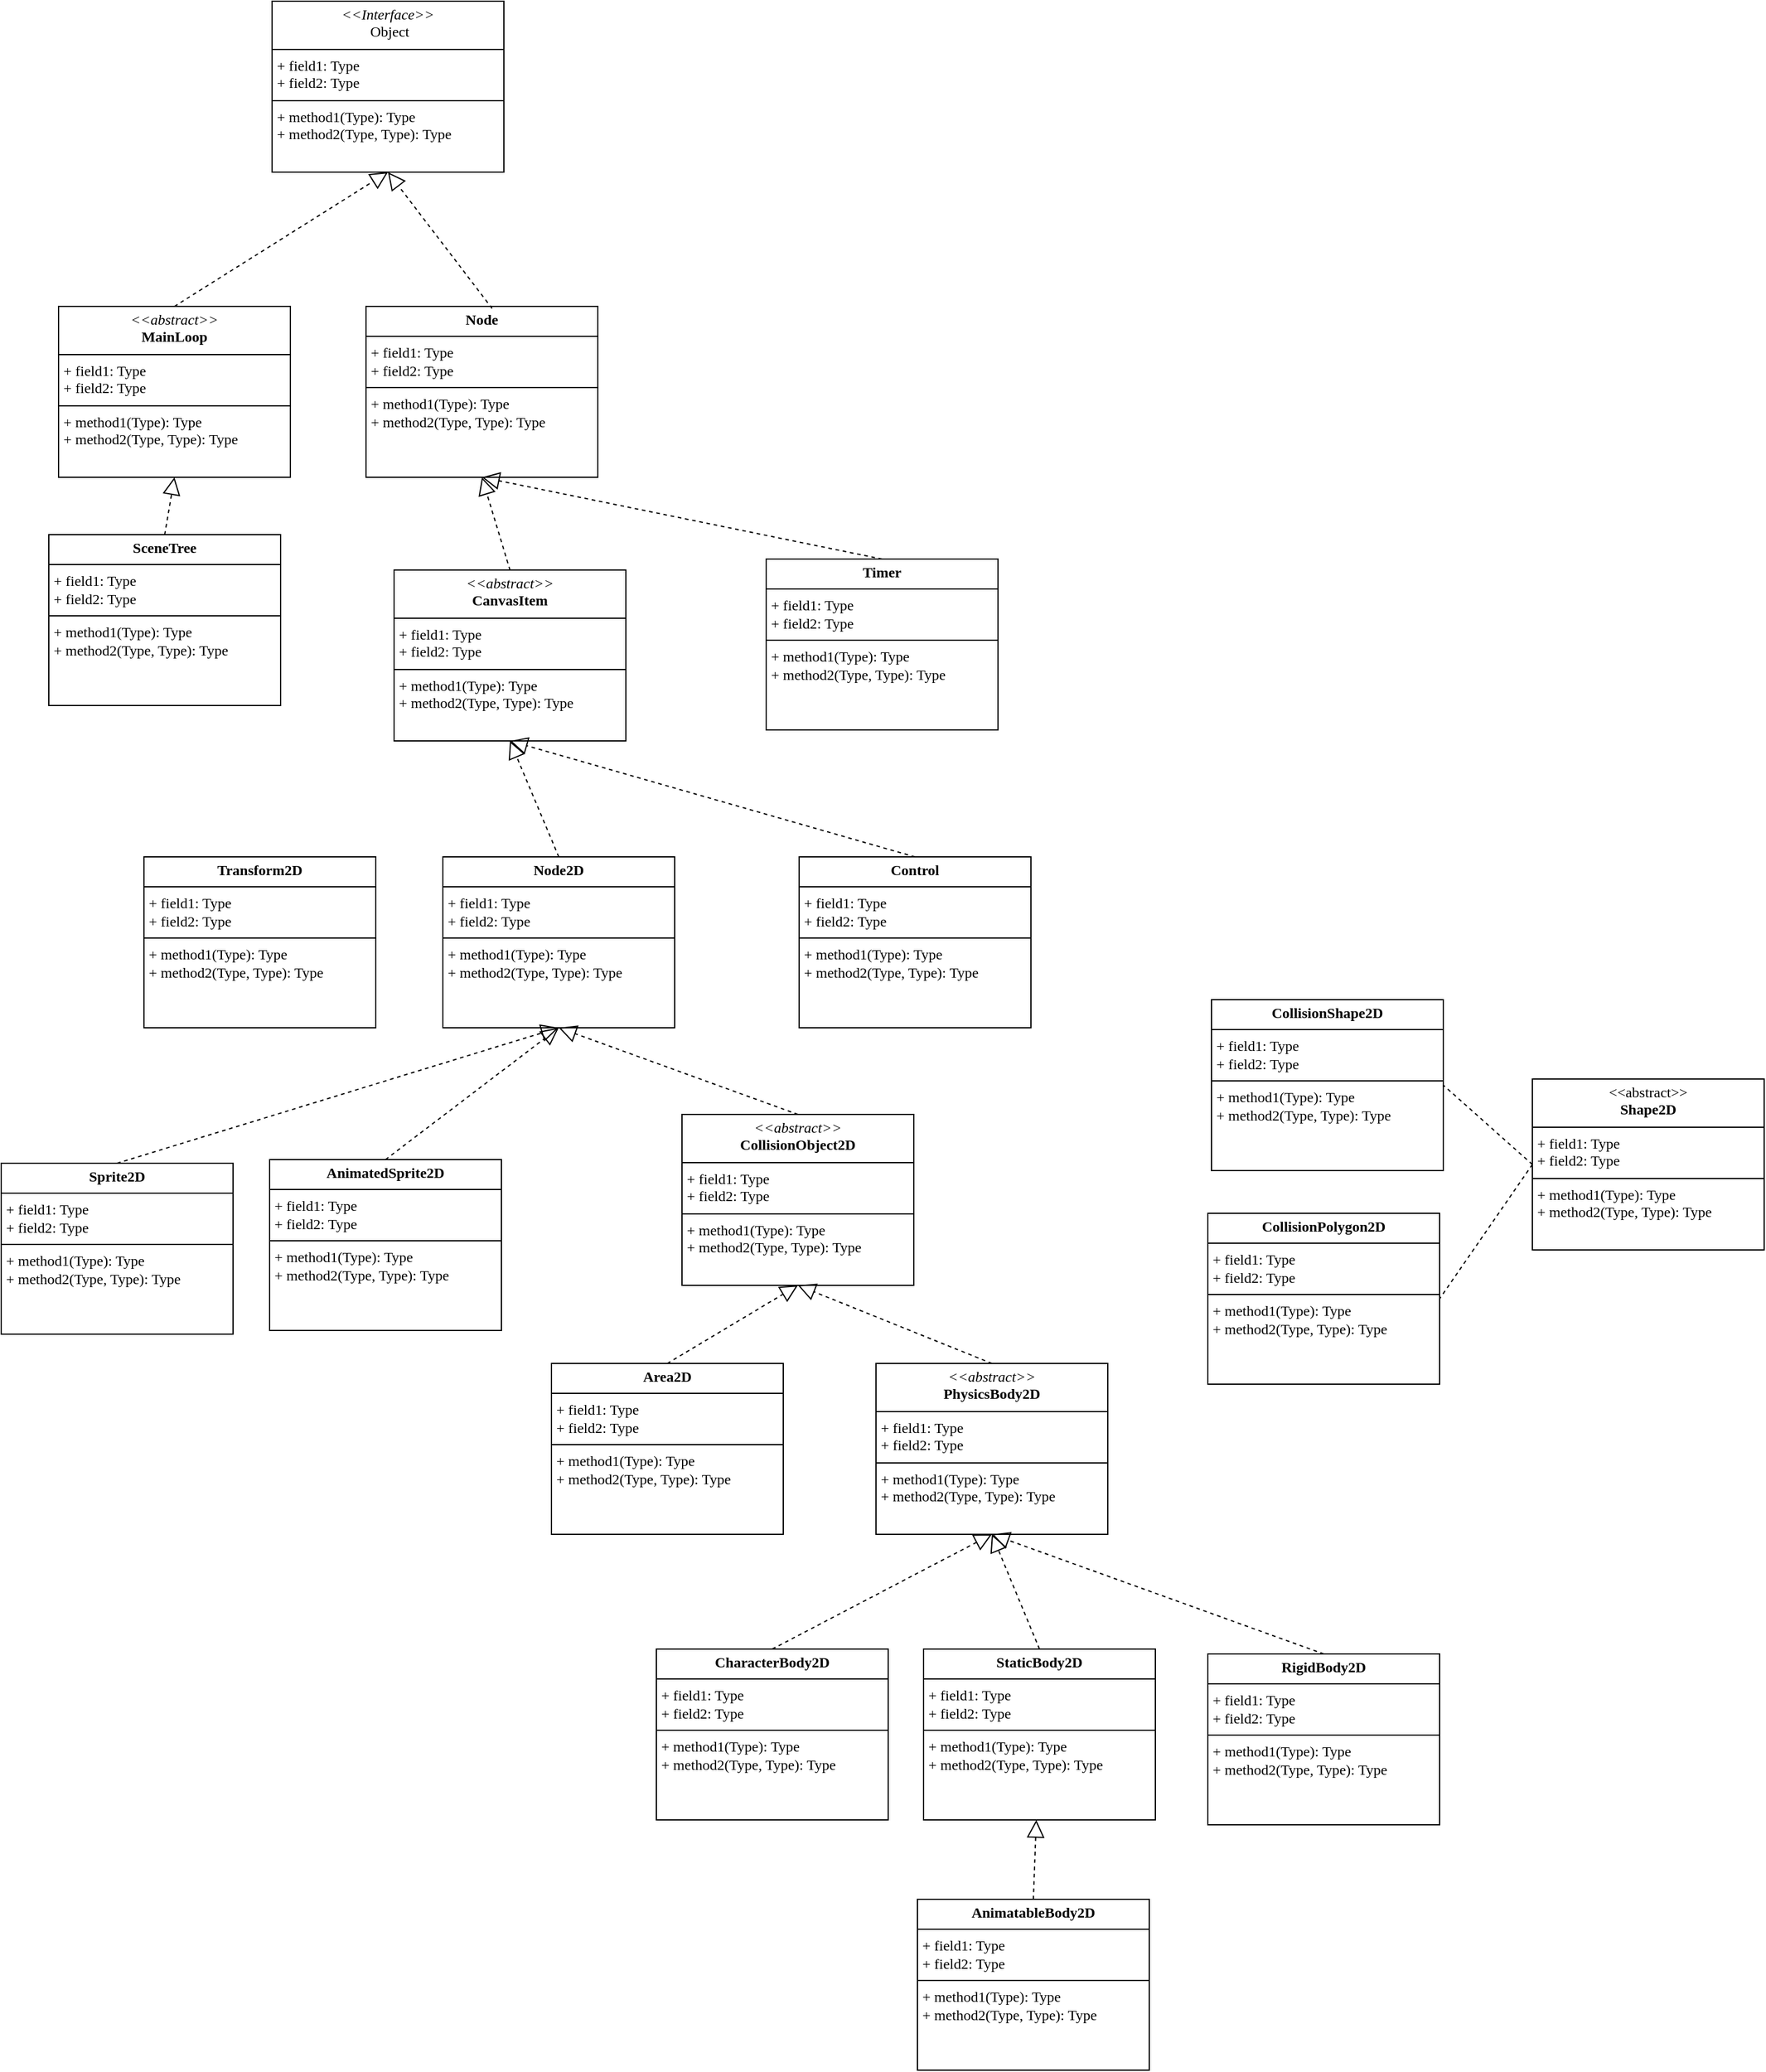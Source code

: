 <mxfile version="24.7.8" pages="8">
  <diagram id="C5RBs43oDa-KdzZeNtuy" name="core">
    <mxGraphModel dx="2411" dy="1782" grid="0" gridSize="10" guides="1" tooltips="1" connect="1" arrows="1" fold="1" page="0" pageScale="1" pageWidth="1169" pageHeight="827" math="0" shadow="0">
      <root>
        <mxCell id="WIyWlLk6GJQsqaUBKTNV-0" />
        <mxCell id="WIyWlLk6GJQsqaUBKTNV-1" parent="WIyWlLk6GJQsqaUBKTNV-0" />
        <mxCell id="fivdWIDp-g7g6qTDK8DP-4" value="&lt;p style=&quot;margin:0px;margin-top:4px;text-align:center;&quot;&gt;&lt;i&gt;&amp;lt;&amp;lt;abstract&amp;gt;&amp;gt;&lt;/i&gt;&lt;br&gt;&lt;b&gt;MainLoop&lt;/b&gt;&lt;br&gt;&lt;/p&gt;&lt;hr style=&quot;border-style:solid;&quot; size=&quot;1&quot;&gt;&lt;p style=&quot;margin:0px;margin-left:4px;&quot;&gt;+ field1: Type&lt;br&gt;+ field2: Type&lt;/p&gt;&lt;hr style=&quot;border-style:solid;&quot; size=&quot;1&quot;&gt;&lt;p style=&quot;margin:0px;margin-left:4px;&quot;&gt;+ method1(Type): Type&lt;br&gt;+ method2(Type, Type): Type&lt;/p&gt;" style="verticalAlign=top;align=left;overflow=fill;html=1;whiteSpace=wrap;fontFamily=Lucida Console;" parent="WIyWlLk6GJQsqaUBKTNV-1" vertex="1">
          <mxGeometry x="5" y="143" width="190" height="140" as="geometry" />
        </mxCell>
        <mxCell id="fivdWIDp-g7g6qTDK8DP-5" value="&lt;p style=&quot;margin:0px;margin-top:4px;text-align:center;&quot;&gt;&lt;i&gt;&amp;lt;&amp;lt;Interface&amp;gt;&amp;gt;&lt;/i&gt;&lt;br&gt;&lt;span style=&quot;&quot;&gt;&amp;nbsp;Object&lt;/span&gt;&lt;br&gt;&lt;/p&gt;&lt;hr style=&quot;border-style:solid;&quot; size=&quot;1&quot;&gt;&lt;p style=&quot;margin:0px;margin-left:4px;&quot;&gt;+ field1: Type&lt;br&gt;+ field2: Type&lt;/p&gt;&lt;hr style=&quot;border-style:solid;&quot; size=&quot;1&quot;&gt;&lt;p style=&quot;margin:0px;margin-left:4px;&quot;&gt;+ method1(Type): Type&lt;br&gt;+ method2(Type, Type): Type&lt;/p&gt;" style="verticalAlign=top;align=left;overflow=fill;html=1;whiteSpace=wrap;fontFamily=Lucida Console;" parent="WIyWlLk6GJQsqaUBKTNV-1" vertex="1">
          <mxGeometry x="180" y="-107" width="190" height="140" as="geometry" />
        </mxCell>
        <mxCell id="fivdWIDp-g7g6qTDK8DP-6" value="&lt;p style=&quot;margin:0px;margin-top:4px;text-align:center;&quot;&gt;&lt;b&gt;SceneTree&lt;/b&gt;&lt;br&gt;&lt;/p&gt;&lt;hr style=&quot;border-style:solid;&quot; size=&quot;1&quot;&gt;&lt;p style=&quot;margin:0px;margin-left:4px;&quot;&gt;+ field1: Type&lt;br&gt;+ field2: Type&lt;/p&gt;&lt;hr style=&quot;border-style:solid;&quot; size=&quot;1&quot;&gt;&lt;p style=&quot;margin:0px;margin-left:4px;&quot;&gt;+ method1(Type): Type&lt;br&gt;+ method2(Type, Type): Type&lt;/p&gt;" style="verticalAlign=top;align=left;overflow=fill;html=1;whiteSpace=wrap;fontFamily=Lucida Console;" parent="WIyWlLk6GJQsqaUBKTNV-1" vertex="1">
          <mxGeometry x="-3" y="330" width="190" height="140" as="geometry" />
        </mxCell>
        <mxCell id="fivdWIDp-g7g6qTDK8DP-7" value="" style="endArrow=block;dashed=1;endFill=0;endSize=12;html=1;rounded=0;fontSize=12;curved=1;exitX=0.5;exitY=0;exitDx=0;exitDy=0;entryX=0.5;entryY=1;entryDx=0;entryDy=0;fontFamily=Lucida Console;" parent="WIyWlLk6GJQsqaUBKTNV-1" source="fivdWIDp-g7g6qTDK8DP-6" target="fivdWIDp-g7g6qTDK8DP-4" edge="1">
          <mxGeometry width="160" relative="1" as="geometry">
            <mxPoint x="-30" y="526" as="sourcePoint" />
            <mxPoint x="130" y="526" as="targetPoint" />
          </mxGeometry>
        </mxCell>
        <mxCell id="fivdWIDp-g7g6qTDK8DP-9" value="&lt;p style=&quot;margin:0px;margin-top:4px;text-align:center;&quot;&gt;&lt;b&gt;Node&lt;/b&gt;&lt;br&gt;&lt;/p&gt;&lt;hr style=&quot;border-style:solid;&quot; size=&quot;1&quot;&gt;&lt;p style=&quot;margin:0px;margin-left:4px;&quot;&gt;+ field1: Type&lt;br&gt;+ field2: Type&lt;/p&gt;&lt;hr style=&quot;border-style:solid;&quot; size=&quot;1&quot;&gt;&lt;p style=&quot;margin:0px;margin-left:4px;&quot;&gt;+ method1(Type): Type&lt;br&gt;+ method2(Type, Type): Type&lt;/p&gt;" style="verticalAlign=top;align=left;overflow=fill;html=1;whiteSpace=wrap;fontFamily=Lucida Console;" parent="WIyWlLk6GJQsqaUBKTNV-1" vertex="1">
          <mxGeometry x="257" y="143" width="190" height="140" as="geometry" />
        </mxCell>
        <mxCell id="fivdWIDp-g7g6qTDK8DP-11" value="" style="endArrow=block;dashed=1;endFill=0;endSize=12;html=1;rounded=0;fontSize=12;curved=1;exitX=0.5;exitY=0;exitDx=0;exitDy=0;entryX=0.5;entryY=1;entryDx=0;entryDy=0;fontFamily=Lucida Console;" parent="WIyWlLk6GJQsqaUBKTNV-1" source="fivdWIDp-g7g6qTDK8DP-4" target="fivdWIDp-g7g6qTDK8DP-5" edge="1">
          <mxGeometry width="160" relative="1" as="geometry">
            <mxPoint x="102" y="340" as="sourcePoint" />
            <mxPoint x="110" y="293" as="targetPoint" />
          </mxGeometry>
        </mxCell>
        <mxCell id="fivdWIDp-g7g6qTDK8DP-12" value="" style="endArrow=block;dashed=1;endFill=0;endSize=12;html=1;rounded=0;fontSize=12;curved=1;exitX=0.544;exitY=0.012;exitDx=0;exitDy=0;entryX=0.5;entryY=1;entryDx=0;entryDy=0;exitPerimeter=0;fontFamily=Lucida Console;" parent="WIyWlLk6GJQsqaUBKTNV-1" source="fivdWIDp-g7g6qTDK8DP-9" target="fivdWIDp-g7g6qTDK8DP-5" edge="1">
          <mxGeometry width="160" relative="1" as="geometry">
            <mxPoint x="110" y="153" as="sourcePoint" />
            <mxPoint x="302" y="100" as="targetPoint" />
          </mxGeometry>
        </mxCell>
        <mxCell id="fivdWIDp-g7g6qTDK8DP-15" value="&lt;p style=&quot;margin:0px;margin-top:4px;text-align:center;&quot;&gt;&lt;i&gt;&amp;lt;&amp;lt;abstract&amp;gt;&amp;gt;&lt;/i&gt;&lt;br&gt;&lt;b&gt;CanvasItem&lt;/b&gt;&lt;br&gt;&lt;/p&gt;&lt;hr style=&quot;border-style:solid;&quot; size=&quot;1&quot;&gt;&lt;p style=&quot;margin:0px;margin-left:4px;&quot;&gt;+ field1: Type&lt;br&gt;+ field2: Type&lt;/p&gt;&lt;hr style=&quot;border-style:solid;&quot; size=&quot;1&quot;&gt;&lt;p style=&quot;margin:0px;margin-left:4px;&quot;&gt;+ method1(Type): Type&lt;br&gt;+ method2(Type, Type): Type&lt;/p&gt;" style="verticalAlign=top;align=left;overflow=fill;html=1;whiteSpace=wrap;fontFamily=Lucida Console;" parent="WIyWlLk6GJQsqaUBKTNV-1" vertex="1">
          <mxGeometry x="280" y="359" width="190" height="140" as="geometry" />
        </mxCell>
        <mxCell id="fivdWIDp-g7g6qTDK8DP-16" value="&lt;p style=&quot;margin:0px;margin-top:4px;text-align:center;&quot;&gt;&lt;b&gt;Node2D&lt;/b&gt;&lt;br&gt;&lt;/p&gt;&lt;hr style=&quot;border-style:solid;&quot; size=&quot;1&quot;&gt;&lt;p style=&quot;margin:0px;margin-left:4px;&quot;&gt;+ field1: Type&lt;br&gt;+ field2: Type&lt;/p&gt;&lt;hr style=&quot;border-style:solid;&quot; size=&quot;1&quot;&gt;&lt;p style=&quot;margin:0px;margin-left:4px;&quot;&gt;+ method1(Type): Type&lt;br&gt;+ method2(Type, Type): Type&lt;/p&gt;" style="verticalAlign=top;align=left;overflow=fill;html=1;whiteSpace=wrap;fontFamily=Lucida Console;" parent="WIyWlLk6GJQsqaUBKTNV-1" vertex="1">
          <mxGeometry x="320" y="594" width="190" height="140" as="geometry" />
        </mxCell>
        <mxCell id="fivdWIDp-g7g6qTDK8DP-17" value="&lt;p style=&quot;margin:0px;margin-top:4px;text-align:center;&quot;&gt;&lt;b&gt;Control&lt;/b&gt;&lt;br&gt;&lt;/p&gt;&lt;hr style=&quot;border-style:solid;&quot; size=&quot;1&quot;&gt;&lt;p style=&quot;margin:0px;margin-left:4px;&quot;&gt;+ field1: Type&lt;br&gt;+ field2: Type&lt;/p&gt;&lt;hr style=&quot;border-style:solid;&quot; size=&quot;1&quot;&gt;&lt;p style=&quot;margin:0px;margin-left:4px;&quot;&gt;+ method1(Type): Type&lt;br&gt;+ method2(Type, Type): Type&lt;/p&gt;" style="verticalAlign=top;align=left;overflow=fill;html=1;whiteSpace=wrap;fontFamily=Lucida Console;" parent="WIyWlLk6GJQsqaUBKTNV-1" vertex="1">
          <mxGeometry x="612" y="594" width="190" height="140" as="geometry" />
        </mxCell>
        <mxCell id="fivdWIDp-g7g6qTDK8DP-18" value="" style="endArrow=block;dashed=1;endFill=0;endSize=12;html=1;rounded=0;fontSize=12;curved=1;exitX=0.5;exitY=0;exitDx=0;exitDy=0;entryX=0.5;entryY=1;entryDx=0;entryDy=0;fontFamily=Lucida Console;" parent="WIyWlLk6GJQsqaUBKTNV-1" source="fivdWIDp-g7g6qTDK8DP-16" target="fivdWIDp-g7g6qTDK8DP-15" edge="1">
          <mxGeometry width="160" relative="1" as="geometry">
            <mxPoint x="111" y="468" as="sourcePoint" />
            <mxPoint x="-68" y="371" as="targetPoint" />
          </mxGeometry>
        </mxCell>
        <mxCell id="fivdWIDp-g7g6qTDK8DP-19" value="" style="endArrow=block;dashed=1;endFill=0;endSize=12;html=1;rounded=0;fontSize=12;curved=1;exitX=0.5;exitY=0;exitDx=0;exitDy=0;fontFamily=Lucida Console;entryX=0.5;entryY=1;entryDx=0;entryDy=0;" parent="WIyWlLk6GJQsqaUBKTNV-1" source="fivdWIDp-g7g6qTDK8DP-17" edge="1" target="fivdWIDp-g7g6qTDK8DP-15">
          <mxGeometry width="160" relative="1" as="geometry">
            <mxPoint x="410" y="640" as="sourcePoint" />
            <mxPoint x="540" y="501" as="targetPoint" />
          </mxGeometry>
        </mxCell>
        <mxCell id="Nj-_RlV_ZKJjNKbqSHXW-0" value="" style="endArrow=block;dashed=1;endFill=0;endSize=12;html=1;rounded=0;fontSize=12;curved=1;exitX=0.5;exitY=0;exitDx=0;exitDy=0;entryX=0.5;entryY=1;entryDx=0;entryDy=0;fontFamily=Lucida Console;" parent="WIyWlLk6GJQsqaUBKTNV-1" source="fivdWIDp-g7g6qTDK8DP-15" target="fivdWIDp-g7g6qTDK8DP-9" edge="1">
          <mxGeometry width="160" relative="1" as="geometry">
            <mxPoint x="778" y="276" as="sourcePoint" />
            <mxPoint x="902" y="180" as="targetPoint" />
          </mxGeometry>
        </mxCell>
        <mxCell id="Nj-_RlV_ZKJjNKbqSHXW-2" value="&lt;p style=&quot;margin:0px;margin-top:4px;text-align:center;&quot;&gt;&lt;b&gt;Transform2D&lt;/b&gt;&lt;br&gt;&lt;/p&gt;&lt;hr style=&quot;border-style:solid;&quot; size=&quot;1&quot;&gt;&lt;p style=&quot;margin:0px;margin-left:4px;&quot;&gt;+ field1: Type&lt;br&gt;+ field2: Type&lt;/p&gt;&lt;hr style=&quot;border-style:solid;&quot; size=&quot;1&quot;&gt;&lt;p style=&quot;margin:0px;margin-left:4px;&quot;&gt;+ method1(Type): Type&lt;br&gt;+ method2(Type, Type): Type&lt;/p&gt;" style="verticalAlign=top;align=left;overflow=fill;html=1;whiteSpace=wrap;fontFamily=Lucida Console;" parent="WIyWlLk6GJQsqaUBKTNV-1" vertex="1">
          <mxGeometry x="75" y="594" width="190" height="140" as="geometry" />
        </mxCell>
        <mxCell id="1MRtrp-bO1bOACkqCpZ_-0" value="&lt;p style=&quot;margin:0px;margin-top:4px;text-align:center;&quot;&gt;&lt;b&gt;Sprite2D&lt;/b&gt;&lt;br&gt;&lt;/p&gt;&lt;hr style=&quot;border-style:solid;&quot; size=&quot;1&quot;&gt;&lt;p style=&quot;margin:0px;margin-left:4px;&quot;&gt;+ field1: Type&lt;br&gt;+ field2: Type&lt;/p&gt;&lt;hr style=&quot;border-style:solid;&quot; size=&quot;1&quot;&gt;&lt;p style=&quot;margin:0px;margin-left:4px;&quot;&gt;+ method1(Type): Type&lt;br&gt;+ method2(Type, Type): Type&lt;/p&gt;" style="verticalAlign=top;align=left;overflow=fill;html=1;whiteSpace=wrap;fontFamily=Lucida Console;" parent="WIyWlLk6GJQsqaUBKTNV-1" vertex="1">
          <mxGeometry x="-42" y="845" width="190" height="140" as="geometry" />
        </mxCell>
        <mxCell id="1MRtrp-bO1bOACkqCpZ_-1" value="" style="endArrow=block;dashed=1;endFill=0;endSize=12;html=1;rounded=0;fontSize=12;curved=1;exitX=0.5;exitY=0;exitDx=0;exitDy=0;entryX=0.5;entryY=1;entryDx=0;entryDy=0;fontFamily=Lucida Console;" parent="WIyWlLk6GJQsqaUBKTNV-1" source="1MRtrp-bO1bOACkqCpZ_-0" target="fivdWIDp-g7g6qTDK8DP-16" edge="1">
          <mxGeometry width="160" relative="1" as="geometry">
            <mxPoint x="425" y="604" as="sourcePoint" />
            <mxPoint x="549" y="508" as="targetPoint" />
          </mxGeometry>
        </mxCell>
        <mxCell id="1MRtrp-bO1bOACkqCpZ_-2" value="&lt;p style=&quot;margin:0px;margin-top:4px;text-align:center;&quot;&gt;&lt;b&gt;AnimatedSprite2D&lt;/b&gt;&lt;br&gt;&lt;/p&gt;&lt;hr style=&quot;border-style:solid;&quot; size=&quot;1&quot;&gt;&lt;p style=&quot;margin:0px;margin-left:4px;&quot;&gt;+ field1: Type&lt;br&gt;+ field2: Type&lt;/p&gt;&lt;hr style=&quot;border-style:solid;&quot; size=&quot;1&quot;&gt;&lt;p style=&quot;margin:0px;margin-left:4px;&quot;&gt;+ method1(Type): Type&lt;br&gt;+ method2(Type, Type): Type&lt;/p&gt;" style="verticalAlign=top;align=left;overflow=fill;html=1;whiteSpace=wrap;fontFamily=Lucida Console;" parent="WIyWlLk6GJQsqaUBKTNV-1" vertex="1">
          <mxGeometry x="178" y="842" width="190" height="140" as="geometry" />
        </mxCell>
        <mxCell id="1MRtrp-bO1bOACkqCpZ_-3" value="" style="endArrow=block;dashed=1;endFill=0;endSize=12;html=1;rounded=0;fontSize=12;curved=1;exitX=0.5;exitY=0;exitDx=0;exitDy=0;fontFamily=Lucida Console;entryX=0.5;entryY=1;entryDx=0;entryDy=0;" parent="WIyWlLk6GJQsqaUBKTNV-1" source="1MRtrp-bO1bOACkqCpZ_-2" target="fivdWIDp-g7g6qTDK8DP-16" edge="1">
          <mxGeometry width="160" relative="1" as="geometry">
            <mxPoint x="319" y="802" as="sourcePoint" />
            <mxPoint x="425" y="744" as="targetPoint" />
          </mxGeometry>
        </mxCell>
        <mxCell id="7Hp1cQwjl4m8ZH4F6rve-0" value="&lt;p style=&quot;margin:0px;margin-top:4px;text-align:center;&quot;&gt;&lt;i&gt;&amp;lt;&amp;lt;abstract&amp;gt;&amp;gt;&lt;/i&gt;&lt;b&gt;&lt;br&gt;CollisionObject2D&lt;/b&gt;&lt;br&gt;&lt;/p&gt;&lt;hr style=&quot;border-style:solid;&quot; size=&quot;1&quot;&gt;&lt;p style=&quot;margin:0px;margin-left:4px;&quot;&gt;+ field1: Type&lt;br&gt;+ field2: Type&lt;/p&gt;&lt;hr style=&quot;border-style:solid;&quot; size=&quot;1&quot;&gt;&lt;p style=&quot;margin:0px;margin-left:4px;&quot;&gt;+ method1(Type): Type&lt;br&gt;+ method2(Type, Type): Type&lt;/p&gt;" style="verticalAlign=top;align=left;overflow=fill;html=1;whiteSpace=wrap;fontFamily=Lucida Console;" parent="WIyWlLk6GJQsqaUBKTNV-1" vertex="1">
          <mxGeometry x="516" y="805" width="190" height="140" as="geometry" />
        </mxCell>
        <mxCell id="7Hp1cQwjl4m8ZH4F6rve-1" value="" style="endArrow=block;dashed=1;endFill=0;endSize=12;html=1;rounded=0;fontSize=12;curved=1;exitX=0.5;exitY=0;exitDx=0;exitDy=0;fontFamily=Lucida Console;entryX=0.5;entryY=1;entryDx=0;entryDy=0;" parent="WIyWlLk6GJQsqaUBKTNV-1" source="7Hp1cQwjl4m8ZH4F6rve-0" target="fivdWIDp-g7g6qTDK8DP-16" edge="1">
          <mxGeometry width="160" relative="1" as="geometry">
            <mxPoint x="549" y="799" as="sourcePoint" />
            <mxPoint x="425" y="744" as="targetPoint" />
          </mxGeometry>
        </mxCell>
        <mxCell id="7Hp1cQwjl4m8ZH4F6rve-2" value="&lt;p style=&quot;margin:0px;margin-top:4px;text-align:center;&quot;&gt;&lt;b&gt;Area2D&lt;/b&gt;&lt;br&gt;&lt;/p&gt;&lt;hr style=&quot;border-style:solid;&quot; size=&quot;1&quot;&gt;&lt;p style=&quot;margin:0px;margin-left:4px;&quot;&gt;+ field1: Type&lt;br&gt;+ field2: Type&lt;/p&gt;&lt;hr style=&quot;border-style:solid;&quot; size=&quot;1&quot;&gt;&lt;p style=&quot;margin:0px;margin-left:4px;&quot;&gt;+ method1(Type): Type&lt;br&gt;+ method2(Type, Type): Type&lt;/p&gt;" style="verticalAlign=top;align=left;overflow=fill;html=1;whiteSpace=wrap;fontFamily=Lucida Console;" parent="WIyWlLk6GJQsqaUBKTNV-1" vertex="1">
          <mxGeometry x="409" y="1009" width="190" height="140" as="geometry" />
        </mxCell>
        <mxCell id="7Hp1cQwjl4m8ZH4F6rve-3" value="&lt;p style=&quot;margin:0px;margin-top:4px;text-align:center;&quot;&gt;&lt;i&gt;&amp;lt;&amp;lt;abstract&amp;gt;&amp;gt;&lt;/i&gt;&lt;b&gt;&lt;br&gt;PhysicsBody2D&lt;/b&gt;&lt;br&gt;&lt;/p&gt;&lt;hr style=&quot;border-style:solid;&quot; size=&quot;1&quot;&gt;&lt;p style=&quot;margin:0px;margin-left:4px;&quot;&gt;+ field1: Type&lt;br&gt;+ field2: Type&lt;/p&gt;&lt;hr style=&quot;border-style:solid;&quot; size=&quot;1&quot;&gt;&lt;p style=&quot;margin:0px;margin-left:4px;&quot;&gt;+ method1(Type): Type&lt;br&gt;+ method2(Type, Type): Type&lt;/p&gt;" style="verticalAlign=top;align=left;overflow=fill;html=1;whiteSpace=wrap;fontFamily=Lucida Console;" parent="WIyWlLk6GJQsqaUBKTNV-1" vertex="1">
          <mxGeometry x="675" y="1009" width="190" height="140" as="geometry" />
        </mxCell>
        <mxCell id="7Hp1cQwjl4m8ZH4F6rve-4" value="" style="endArrow=block;dashed=1;endFill=0;endSize=12;html=1;rounded=0;fontSize=12;curved=1;exitX=0.5;exitY=0;exitDx=0;exitDy=0;fontFamily=Lucida Console;entryX=0.5;entryY=1;entryDx=0;entryDy=0;" parent="WIyWlLk6GJQsqaUBKTNV-1" source="7Hp1cQwjl4m8ZH4F6rve-2" target="7Hp1cQwjl4m8ZH4F6rve-0" edge="1">
          <mxGeometry width="160" relative="1" as="geometry">
            <mxPoint x="621" y="815" as="sourcePoint" />
            <mxPoint x="425" y="744" as="targetPoint" />
          </mxGeometry>
        </mxCell>
        <mxCell id="7Hp1cQwjl4m8ZH4F6rve-5" value="" style="endArrow=block;dashed=1;endFill=0;endSize=12;html=1;rounded=0;fontSize=12;curved=1;exitX=0.5;exitY=0;exitDx=0;exitDy=0;fontFamily=Lucida Console;entryX=0.5;entryY=1;entryDx=0;entryDy=0;" parent="WIyWlLk6GJQsqaUBKTNV-1" source="7Hp1cQwjl4m8ZH4F6rve-3" target="7Hp1cQwjl4m8ZH4F6rve-0" edge="1">
          <mxGeometry width="160" relative="1" as="geometry">
            <mxPoint x="527" y="974" as="sourcePoint" />
            <mxPoint x="694" y="945" as="targetPoint" />
          </mxGeometry>
        </mxCell>
        <mxCell id="7Hp1cQwjl4m8ZH4F6rve-6" value="&lt;p style=&quot;margin:0px;margin-top:4px;text-align:center;&quot;&gt;&lt;b&gt;CharacterBody2D&lt;/b&gt;&lt;br&gt;&lt;/p&gt;&lt;hr style=&quot;border-style:solid;&quot; size=&quot;1&quot;&gt;&lt;p style=&quot;margin:0px;margin-left:4px;&quot;&gt;+ field1: Type&lt;br&gt;+ field2: Type&lt;/p&gt;&lt;hr style=&quot;border-style:solid;&quot; size=&quot;1&quot;&gt;&lt;p style=&quot;margin:0px;margin-left:4px;&quot;&gt;+ method1(Type): Type&lt;br&gt;+ method2(Type, Type): Type&lt;/p&gt;" style="verticalAlign=top;align=left;overflow=fill;html=1;whiteSpace=wrap;fontFamily=Lucida Console;" parent="WIyWlLk6GJQsqaUBKTNV-1" vertex="1">
          <mxGeometry x="495" y="1243" width="190" height="140" as="geometry" />
        </mxCell>
        <mxCell id="7Hp1cQwjl4m8ZH4F6rve-7" value="&lt;p style=&quot;margin:0px;margin-top:4px;text-align:center;&quot;&gt;&lt;b&gt;StaticBody2D&lt;/b&gt;&lt;br&gt;&lt;/p&gt;&lt;hr style=&quot;border-style:solid;&quot; size=&quot;1&quot;&gt;&lt;p style=&quot;margin:0px;margin-left:4px;&quot;&gt;+ field1: Type&lt;br&gt;+ field2: Type&lt;/p&gt;&lt;hr style=&quot;border-style:solid;&quot; size=&quot;1&quot;&gt;&lt;p style=&quot;margin:0px;margin-left:4px;&quot;&gt;+ method1(Type): Type&lt;br&gt;+ method2(Type, Type): Type&lt;/p&gt;" style="verticalAlign=top;align=left;overflow=fill;html=1;whiteSpace=wrap;fontFamily=Lucida Console;" parent="WIyWlLk6GJQsqaUBKTNV-1" vertex="1">
          <mxGeometry x="714" y="1243" width="190" height="140" as="geometry" />
        </mxCell>
        <mxCell id="7Hp1cQwjl4m8ZH4F6rve-8" value="&lt;p style=&quot;margin:0px;margin-top:4px;text-align:center;&quot;&gt;&lt;b&gt;RigidBody2D&lt;/b&gt;&lt;br&gt;&lt;/p&gt;&lt;hr style=&quot;border-style:solid;&quot; size=&quot;1&quot;&gt;&lt;p style=&quot;margin:0px;margin-left:4px;&quot;&gt;+ field1: Type&lt;br&gt;+ field2: Type&lt;/p&gt;&lt;hr style=&quot;border-style:solid;&quot; size=&quot;1&quot;&gt;&lt;p style=&quot;margin:0px;margin-left:4px;&quot;&gt;+ method1(Type): Type&lt;br&gt;+ method2(Type, Type): Type&lt;/p&gt;" style="verticalAlign=top;align=left;overflow=fill;html=1;whiteSpace=wrap;fontFamily=Lucida Console;" parent="WIyWlLk6GJQsqaUBKTNV-1" vertex="1">
          <mxGeometry x="947" y="1247" width="190" height="140" as="geometry" />
        </mxCell>
        <mxCell id="7Hp1cQwjl4m8ZH4F6rve-9" value="" style="endArrow=block;dashed=1;endFill=0;endSize=12;html=1;rounded=0;fontSize=12;curved=1;exitX=0.5;exitY=0;exitDx=0;exitDy=0;fontFamily=Lucida Console;entryX=0.5;entryY=1;entryDx=0;entryDy=0;" parent="WIyWlLk6GJQsqaUBKTNV-1" source="7Hp1cQwjl4m8ZH4F6rve-6" target="7Hp1cQwjl4m8ZH4F6rve-3" edge="1">
          <mxGeometry width="160" relative="1" as="geometry">
            <mxPoint x="514" y="1019" as="sourcePoint" />
            <mxPoint x="621" y="955" as="targetPoint" />
          </mxGeometry>
        </mxCell>
        <mxCell id="7Hp1cQwjl4m8ZH4F6rve-10" value="" style="endArrow=block;dashed=1;endFill=0;endSize=12;html=1;rounded=0;fontSize=12;curved=1;exitX=0.5;exitY=0;exitDx=0;exitDy=0;fontFamily=Lucida Console;entryX=0.5;entryY=1;entryDx=0;entryDy=0;" parent="WIyWlLk6GJQsqaUBKTNV-1" source="7Hp1cQwjl4m8ZH4F6rve-7" target="7Hp1cQwjl4m8ZH4F6rve-3" edge="1">
          <mxGeometry width="160" relative="1" as="geometry">
            <mxPoint x="590" y="1220" as="sourcePoint" />
            <mxPoint x="774" y="1172" as="targetPoint" />
          </mxGeometry>
        </mxCell>
        <mxCell id="7Hp1cQwjl4m8ZH4F6rve-11" value="" style="endArrow=block;dashed=1;endFill=0;endSize=12;html=1;rounded=0;fontSize=12;curved=1;exitX=0.5;exitY=0;exitDx=0;exitDy=0;fontFamily=Lucida Console;entryX=0.5;entryY=1;entryDx=0;entryDy=0;" parent="WIyWlLk6GJQsqaUBKTNV-1" source="7Hp1cQwjl4m8ZH4F6rve-8" target="7Hp1cQwjl4m8ZH4F6rve-3" edge="1">
          <mxGeometry width="160" relative="1" as="geometry">
            <mxPoint x="819" y="1220" as="sourcePoint" />
            <mxPoint x="837" y="1176" as="targetPoint" />
          </mxGeometry>
        </mxCell>
        <mxCell id="7Hp1cQwjl4m8ZH4F6rve-12" value="&lt;p style=&quot;margin:0px;margin-top:4px;text-align:center;&quot;&gt;&amp;lt;&amp;lt;abstract&amp;gt;&amp;gt;&lt;br&gt;&lt;b&gt;Shape2D&lt;/b&gt;&lt;br&gt;&lt;/p&gt;&lt;hr style=&quot;border-style:solid;&quot; size=&quot;1&quot;&gt;&lt;p style=&quot;margin:0px;margin-left:4px;&quot;&gt;+ field1: Type&lt;br&gt;+ field2: Type&lt;/p&gt;&lt;hr style=&quot;border-style:solid;&quot; size=&quot;1&quot;&gt;&lt;p style=&quot;margin:0px;margin-left:4px;&quot;&gt;+ method1(Type): Type&lt;br&gt;+ method2(Type, Type): Type&lt;/p&gt;" style="verticalAlign=top;align=left;overflow=fill;html=1;whiteSpace=wrap;fontFamily=Lucida Console;" parent="WIyWlLk6GJQsqaUBKTNV-1" vertex="1">
          <mxGeometry x="1213" y="776" width="190" height="140" as="geometry" />
        </mxCell>
        <mxCell id="7Hp1cQwjl4m8ZH4F6rve-13" value="&lt;p style=&quot;margin:0px;margin-top:4px;text-align:center;&quot;&gt;&lt;b&gt;CollisionShape2D&lt;/b&gt;&lt;br&gt;&lt;/p&gt;&lt;hr style=&quot;border-style:solid;&quot; size=&quot;1&quot;&gt;&lt;p style=&quot;margin:0px;margin-left:4px;&quot;&gt;+ field1: Type&lt;br&gt;+ field2: Type&lt;/p&gt;&lt;hr style=&quot;border-style:solid;&quot; size=&quot;1&quot;&gt;&lt;p style=&quot;margin:0px;margin-left:4px;&quot;&gt;+ method1(Type): Type&lt;br&gt;+ method2(Type, Type): Type&lt;/p&gt;" style="verticalAlign=top;align=left;overflow=fill;html=1;whiteSpace=wrap;fontFamily=Lucida Console;" parent="WIyWlLk6GJQsqaUBKTNV-1" vertex="1">
          <mxGeometry x="950" y="711" width="190" height="140" as="geometry" />
        </mxCell>
        <mxCell id="7Hp1cQwjl4m8ZH4F6rve-14" value="&lt;p style=&quot;margin:0px;margin-top:4px;text-align:center;&quot;&gt;&lt;b&gt;CollisionPolygon2D&lt;/b&gt;&lt;br&gt;&lt;/p&gt;&lt;hr style=&quot;border-style:solid;&quot; size=&quot;1&quot;&gt;&lt;p style=&quot;margin:0px;margin-left:4px;&quot;&gt;+ field1: Type&lt;br&gt;+ field2: Type&lt;/p&gt;&lt;hr style=&quot;border-style:solid;&quot; size=&quot;1&quot;&gt;&lt;p style=&quot;margin:0px;margin-left:4px;&quot;&gt;+ method1(Type): Type&lt;br&gt;+ method2(Type, Type): Type&lt;/p&gt;" style="verticalAlign=top;align=left;overflow=fill;html=1;whiteSpace=wrap;fontFamily=Lucida Console;" parent="WIyWlLk6GJQsqaUBKTNV-1" vertex="1">
          <mxGeometry x="947" y="886" width="190" height="140" as="geometry" />
        </mxCell>
        <mxCell id="7Hp1cQwjl4m8ZH4F6rve-15" value="" style="endArrow=none;dashed=1;endFill=0;endSize=12;html=1;rounded=0;fontSize=12;curved=1;exitX=0;exitY=0.5;exitDx=0;exitDy=0;fontFamily=Lucida Console;entryX=1;entryY=0.5;entryDx=0;entryDy=0;" parent="WIyWlLk6GJQsqaUBKTNV-1" source="7Hp1cQwjl4m8ZH4F6rve-12" target="7Hp1cQwjl4m8ZH4F6rve-13" edge="1">
          <mxGeometry width="160" relative="1" as="geometry">
            <mxPoint x="970" y="1149" as="sourcePoint" />
            <mxPoint x="698" y="1051" as="targetPoint" />
          </mxGeometry>
        </mxCell>
        <mxCell id="7Hp1cQwjl4m8ZH4F6rve-17" value="" style="endArrow=none;dashed=1;endFill=0;endSize=12;html=1;rounded=0;fontSize=12;curved=1;exitX=0;exitY=0.5;exitDx=0;exitDy=0;fontFamily=Lucida Console;entryX=1;entryY=0.5;entryDx=0;entryDy=0;" parent="WIyWlLk6GJQsqaUBKTNV-1" source="7Hp1cQwjl4m8ZH4F6rve-12" target="7Hp1cQwjl4m8ZH4F6rve-14" edge="1">
          <mxGeometry width="160" relative="1" as="geometry">
            <mxPoint x="1223" y="856" as="sourcePoint" />
            <mxPoint x="1150" y="791" as="targetPoint" />
          </mxGeometry>
        </mxCell>
        <mxCell id="7Hp1cQwjl4m8ZH4F6rve-19" value="&lt;p style=&quot;margin:0px;margin-top:4px;text-align:center;&quot;&gt;&lt;b&gt;AnimatableBody2D&lt;/b&gt;&lt;br&gt;&lt;/p&gt;&lt;hr style=&quot;border-style:solid;&quot; size=&quot;1&quot;&gt;&lt;p style=&quot;margin:0px;margin-left:4px;&quot;&gt;+ field1: Type&lt;br&gt;+ field2: Type&lt;/p&gt;&lt;hr style=&quot;border-style:solid;&quot; size=&quot;1&quot;&gt;&lt;p style=&quot;margin:0px;margin-left:4px;&quot;&gt;+ method1(Type): Type&lt;br&gt;+ method2(Type, Type): Type&lt;/p&gt;" style="verticalAlign=top;align=left;overflow=fill;html=1;whiteSpace=wrap;fontFamily=Lucida Console;" parent="WIyWlLk6GJQsqaUBKTNV-1" vertex="1">
          <mxGeometry x="709" y="1448" width="190" height="140" as="geometry" />
        </mxCell>
        <mxCell id="7Hp1cQwjl4m8ZH4F6rve-20" value="" style="endArrow=block;dashed=1;endFill=0;endSize=12;html=1;rounded=0;fontSize=12;curved=1;exitX=0.5;exitY=0;exitDx=0;exitDy=0;fontFamily=Lucida Console;" parent="WIyWlLk6GJQsqaUBKTNV-1" source="7Hp1cQwjl4m8ZH4F6rve-19" target="7Hp1cQwjl4m8ZH4F6rve-7" edge="1">
          <mxGeometry width="160" relative="1" as="geometry">
            <mxPoint x="819" y="1253" as="sourcePoint" />
            <mxPoint x="827" y="1406" as="targetPoint" />
          </mxGeometry>
        </mxCell>
        <mxCell id="iwutlD8_GLbPC7XMxFk5-0" value="&lt;p style=&quot;margin:0px;margin-top:4px;text-align:center;&quot;&gt;&lt;b&gt;Timer&lt;/b&gt;&lt;br&gt;&lt;/p&gt;&lt;hr style=&quot;border-style:solid;&quot; size=&quot;1&quot;&gt;&lt;p style=&quot;margin:0px;margin-left:4px;&quot;&gt;+ field1: Type&lt;br&gt;+ field2: Type&lt;/p&gt;&lt;hr style=&quot;border-style:solid;&quot; size=&quot;1&quot;&gt;&lt;p style=&quot;margin:0px;margin-left:4px;&quot;&gt;+ method1(Type): Type&lt;br&gt;+ method2(Type, Type): Type&lt;/p&gt;" style="verticalAlign=top;align=left;overflow=fill;html=1;whiteSpace=wrap;fontFamily=Lucida Console;" vertex="1" parent="WIyWlLk6GJQsqaUBKTNV-1">
          <mxGeometry x="585" y="350" width="190" height="140" as="geometry" />
        </mxCell>
        <mxCell id="iwutlD8_GLbPC7XMxFk5-1" value="" style="endArrow=block;dashed=1;endFill=0;endSize=12;html=1;rounded=0;fontSize=12;curved=1;exitX=0.5;exitY=0;exitDx=0;exitDy=0;entryX=0.5;entryY=1;entryDx=0;entryDy=0;fontFamily=Lucida Console;" edge="1" parent="WIyWlLk6GJQsqaUBKTNV-1" source="iwutlD8_GLbPC7XMxFk5-0" target="fivdWIDp-g7g6qTDK8DP-9">
          <mxGeometry width="160" relative="1" as="geometry">
            <mxPoint x="549" y="368" as="sourcePoint" />
            <mxPoint x="362" y="293" as="targetPoint" />
          </mxGeometry>
        </mxCell>
      </root>
    </mxGraphModel>
  </diagram>
  <diagram id="NxPvgAtF0f-lNKIYNhJ0" name="动画">
    <mxGraphModel dx="1436" dy="512" grid="0" gridSize="10" guides="1" tooltips="1" connect="1" arrows="1" fold="1" page="0" pageScale="1" pageWidth="4681" pageHeight="3300" math="0" shadow="0">
      <root>
        <mxCell id="0" />
        <mxCell id="1" parent="0" />
        <mxCell id="wcD15CMurTgvJAa5PcHh-1" value="&lt;p style=&quot;margin:0px;margin-top:4px;text-align:center;&quot;&gt;&lt;b&gt;Node2D&lt;/b&gt;&lt;br&gt;&lt;/p&gt;&lt;hr style=&quot;border-style:solid;&quot; size=&quot;1&quot;&gt;&lt;p style=&quot;margin:0px;margin-left:4px;&quot;&gt;+ field1: Type&lt;br&gt;+ field2: Type&lt;/p&gt;&lt;hr style=&quot;border-style:solid;&quot; size=&quot;1&quot;&gt;&lt;p style=&quot;margin:0px;margin-left:4px;&quot;&gt;+ method1(Type): Type&lt;br&gt;+ method2(Type, Type): Type&lt;/p&gt;" style="verticalAlign=top;align=left;overflow=fill;html=1;whiteSpace=wrap;fontFamily=Lucida Console;" parent="1" vertex="1">
          <mxGeometry x="320" y="594" width="190" height="140" as="geometry" />
        </mxCell>
        <mxCell id="wcD15CMurTgvJAa5PcHh-2" value="&lt;p style=&quot;margin:0px;margin-top:4px;text-align:center;&quot;&gt;&lt;b&gt;Sprite2D&lt;/b&gt;&lt;br&gt;&lt;/p&gt;&lt;hr style=&quot;border-style:solid;&quot; size=&quot;1&quot;&gt;&lt;p style=&quot;margin:0px;margin-left:4px;&quot;&gt;+ field1: Type&lt;br&gt;+ field2: Type&lt;/p&gt;&lt;hr style=&quot;border-style:solid;&quot; size=&quot;1&quot;&gt;&lt;p style=&quot;margin:0px;margin-left:4px;&quot;&gt;+ method1(Type): Type&lt;br&gt;+ method2(Type, Type): Type&lt;/p&gt;" style="verticalAlign=top;align=left;overflow=fill;html=1;whiteSpace=wrap;fontFamily=Lucida Console;" parent="1" vertex="1">
          <mxGeometry x="460" y="788" width="190" height="140" as="geometry" />
        </mxCell>
        <mxCell id="wcD15CMurTgvJAa5PcHh-3" value="" style="endArrow=block;dashed=1;endFill=0;endSize=12;html=1;rounded=0;fontSize=12;curved=1;exitX=0.5;exitY=0;exitDx=0;exitDy=0;entryX=0.5;entryY=1;entryDx=0;entryDy=0;fontFamily=Lucida Console;" parent="1" source="wcD15CMurTgvJAa5PcHh-2" target="wcD15CMurTgvJAa5PcHh-1" edge="1">
          <mxGeometry width="160" relative="1" as="geometry">
            <mxPoint x="425" y="604" as="sourcePoint" />
            <mxPoint x="549" y="508" as="targetPoint" />
          </mxGeometry>
        </mxCell>
        <mxCell id="wcD15CMurTgvJAa5PcHh-4" value="&lt;p style=&quot;margin:0px;margin-top:4px;text-align:center;&quot;&gt;&lt;b&gt;AnimatedSprite2D&lt;/b&gt;&lt;br&gt;&lt;/p&gt;&lt;hr style=&quot;border-style:solid;&quot; size=&quot;1&quot;&gt;&lt;p style=&quot;margin:0px;margin-left:4px;&quot;&gt;+ field1: Type&lt;br&gt;+ field2: Type&lt;/p&gt;&lt;hr style=&quot;border-style:solid;&quot; size=&quot;1&quot;&gt;&lt;p style=&quot;margin:0px;margin-left:4px;&quot;&gt;+ method1(Type): Type&lt;br&gt;+ method2(Type, Type): Type&lt;/p&gt;" style="verticalAlign=top;align=left;overflow=fill;html=1;whiteSpace=wrap;fontFamily=Lucida Console;" parent="1" vertex="1">
          <mxGeometry x="671" y="785" width="190" height="140" as="geometry" />
        </mxCell>
        <mxCell id="wcD15CMurTgvJAa5PcHh-5" value="" style="endArrow=block;dashed=1;endFill=0;endSize=12;html=1;rounded=0;fontSize=12;curved=1;exitX=0.5;exitY=0;exitDx=0;exitDy=0;fontFamily=Lucida Console;entryX=0.5;entryY=1;entryDx=0;entryDy=0;" parent="1" source="wcD15CMurTgvJAa5PcHh-4" target="wcD15CMurTgvJAa5PcHh-1" edge="1">
          <mxGeometry width="160" relative="1" as="geometry">
            <mxPoint x="319" y="802" as="sourcePoint" />
            <mxPoint x="425" y="744" as="targetPoint" />
          </mxGeometry>
        </mxCell>
        <mxCell id="wcD15CMurTgvJAa5PcHh-6" value="&lt;p style=&quot;margin:0px;margin-top:4px;text-align:center;&quot;&gt;&lt;b&gt;AnimationMixer&lt;/b&gt;&lt;br&gt;&lt;/p&gt;&lt;hr style=&quot;border-style:solid;&quot; size=&quot;1&quot;&gt;&lt;p style=&quot;margin:0px;margin-left:4px;&quot;&gt;+ field1: Type&lt;br&gt;+ field2: Type&lt;/p&gt;&lt;hr style=&quot;border-style:solid;&quot; size=&quot;1&quot;&gt;&lt;p style=&quot;margin:0px;margin-left:4px;&quot;&gt;+ method1(Type): Type&lt;br&gt;+ method2(Type, Type): Type&lt;/p&gt;" style="verticalAlign=top;align=left;overflow=fill;html=1;whiteSpace=wrap;fontFamily=Lucida Console;" parent="1" vertex="1">
          <mxGeometry x="243" y="788" width="190" height="140" as="geometry" />
        </mxCell>
        <mxCell id="wcD15CMurTgvJAa5PcHh-7" value="" style="endArrow=block;dashed=1;endFill=0;endSize=12;html=1;rounded=0;fontSize=12;curved=1;exitX=0.5;exitY=0;exitDx=0;exitDy=0;fontFamily=Lucida Console;entryX=0.5;entryY=1;entryDx=0;entryDy=0;" parent="1" source="wcD15CMurTgvJAa5PcHh-6" target="wcD15CMurTgvJAa5PcHh-1" edge="1">
          <mxGeometry width="160" relative="1" as="geometry">
            <mxPoint x="565" y="798" as="sourcePoint" />
            <mxPoint x="425" y="744" as="targetPoint" />
          </mxGeometry>
        </mxCell>
        <mxCell id="wcD15CMurTgvJAa5PcHh-8" value="&lt;p style=&quot;margin:0px;margin-top:4px;text-align:center;&quot;&gt;&lt;b&gt;AnimationPlayer&lt;/b&gt;&lt;br&gt;&lt;/p&gt;&lt;hr style=&quot;border-style:solid;&quot; size=&quot;1&quot;&gt;&lt;p style=&quot;margin:0px;margin-left:4px;&quot;&gt;+ field1: Type&lt;br&gt;+ field2: Type&lt;/p&gt;&lt;hr style=&quot;border-style:solid;&quot; size=&quot;1&quot;&gt;&lt;p style=&quot;margin:0px;margin-left:4px;&quot;&gt;+ method1(Type): Type&lt;br&gt;+ method2(Type, Type): Type&lt;/p&gt;" style="verticalAlign=top;align=left;overflow=fill;html=1;whiteSpace=wrap;fontFamily=Lucida Console;" parent="1" vertex="1">
          <mxGeometry x="116" y="990" width="190" height="140" as="geometry" />
        </mxCell>
        <mxCell id="wcD15CMurTgvJAa5PcHh-9" value="&lt;p style=&quot;margin:0px;margin-top:4px;text-align:center;&quot;&gt;&lt;b&gt;AnimationTree&lt;/b&gt;&lt;br&gt;&lt;/p&gt;&lt;hr style=&quot;border-style:solid;&quot; size=&quot;1&quot;&gt;&lt;p style=&quot;margin:0px;margin-left:4px;&quot;&gt;+ field1: Type&lt;br&gt;+ field2: Type&lt;/p&gt;&lt;hr style=&quot;border-style:solid;&quot; size=&quot;1&quot;&gt;&lt;p style=&quot;margin:0px;margin-left:4px;&quot;&gt;+ method1(Type): Type&lt;br&gt;+ method2(Type, Type): Type&lt;/p&gt;" style="verticalAlign=top;align=left;overflow=fill;html=1;whiteSpace=wrap;fontFamily=Lucida Console;" parent="1" vertex="1">
          <mxGeometry x="346" y="990" width="190" height="140" as="geometry" />
        </mxCell>
        <mxCell id="wcD15CMurTgvJAa5PcHh-10" value="" style="endArrow=block;dashed=1;endFill=0;endSize=12;html=1;rounded=0;fontSize=12;curved=1;exitX=0.5;exitY=0;exitDx=0;exitDy=0;fontFamily=Lucida Console;entryX=0.5;entryY=1;entryDx=0;entryDy=0;" parent="1" source="wcD15CMurTgvJAa5PcHh-8" target="wcD15CMurTgvJAa5PcHh-6" edge="1">
          <mxGeometry width="160" relative="1" as="geometry">
            <mxPoint x="351" y="798" as="sourcePoint" />
            <mxPoint x="425" y="744" as="targetPoint" />
          </mxGeometry>
        </mxCell>
        <mxCell id="wcD15CMurTgvJAa5PcHh-11" value="" style="endArrow=block;dashed=1;endFill=0;endSize=12;html=1;rounded=0;fontSize=12;curved=1;exitX=0.5;exitY=0;exitDx=0;exitDy=0;fontFamily=Lucida Console;entryX=0.5;entryY=1;entryDx=0;entryDy=0;" parent="1" source="wcD15CMurTgvJAa5PcHh-9" target="wcD15CMurTgvJAa5PcHh-6" edge="1">
          <mxGeometry width="160" relative="1" as="geometry">
            <mxPoint x="221" y="1000" as="sourcePoint" />
            <mxPoint x="340" y="925" as="targetPoint" />
          </mxGeometry>
        </mxCell>
        <mxCell id="qIpkqz7bRkPuC4JM58-H-1" value="&lt;p style=&quot;margin:0px;margin-top:4px;text-align:center;&quot;&gt;&lt;b&gt;&amp;nbsp;AnimationNode&lt;/b&gt;&lt;br&gt;&lt;/p&gt;&lt;hr style=&quot;border-style:solid;&quot; size=&quot;1&quot;&gt;&lt;p style=&quot;margin:0px;margin-left:4px;&quot;&gt;+ field1: Type&lt;br&gt;+ field2: Type&lt;/p&gt;&lt;hr style=&quot;border-style:solid;&quot; size=&quot;1&quot;&gt;&lt;p style=&quot;margin:0px;margin-left:4px;&quot;&gt;+ method1(Type): Type&lt;br&gt;+ method2(Type, Type): Type&lt;/p&gt;" style="verticalAlign=top;align=left;overflow=fill;html=1;whiteSpace=wrap;fontFamily=Lucida Console;" parent="1" vertex="1">
          <mxGeometry x="1140" y="785" width="190" height="140" as="geometry" />
        </mxCell>
        <mxCell id="qIpkqz7bRkPuC4JM58-H-2" value="&lt;p style=&quot;margin:0px;margin-top:4px;text-align:center;&quot;&gt;&lt;b&gt;&amp;nbsp;&lt;/b&gt;&lt;span style=&quot;background-color: initial; text-align: left;&quot;&gt;&lt;b&gt;Resource&lt;/b&gt;&lt;/span&gt;&lt;br&gt;&lt;/p&gt;&lt;hr style=&quot;border-style:solid;&quot; size=&quot;1&quot;&gt;&lt;p style=&quot;margin:0px;margin-left:4px;&quot;&gt;+ field1: Type&lt;br&gt;+ field2: Type&lt;/p&gt;&lt;hr style=&quot;border-style:solid;&quot; size=&quot;1&quot;&gt;&lt;p style=&quot;margin:0px;margin-left:4px;&quot;&gt;+ method1(Type): Type&lt;br&gt;+ method2(Type, Type): Type&lt;/p&gt;" style="verticalAlign=top;align=left;overflow=fill;html=1;whiteSpace=wrap;fontFamily=Lucida Console;" parent="1" vertex="1">
          <mxGeometry x="1004" y="494" width="190" height="140" as="geometry" />
        </mxCell>
        <mxCell id="qIpkqz7bRkPuC4JM58-H-3" value="" style="endArrow=block;dashed=1;endFill=0;endSize=12;html=1;rounded=0;fontSize=12;curved=1;exitX=0.5;exitY=0;exitDx=0;exitDy=0;fontFamily=Lucida Console;entryX=0.5;entryY=1;entryDx=0;entryDy=0;" parent="1" source="qIpkqz7bRkPuC4JM58-H-1" target="qIpkqz7bRkPuC4JM58-H-2" edge="1">
          <mxGeometry width="160" relative="1" as="geometry">
            <mxPoint x="508" y="721" as="sourcePoint" />
            <mxPoint x="405" y="659" as="targetPoint" />
          </mxGeometry>
        </mxCell>
        <mxCell id="qIpkqz7bRkPuC4JM58-H-5" value="&lt;p style=&quot;margin:0px;margin-top:4px;text-align:center;&quot;&gt;&lt;b&gt;&amp;nbsp;&lt;/b&gt;&lt;span style=&quot;background-color: initial; text-align: left;&quot;&gt;&lt;b&gt;AnimationNodeBlendTree&lt;/b&gt;&lt;/span&gt;&lt;br&gt;&lt;/p&gt;&lt;hr style=&quot;border-style:solid;&quot; size=&quot;1&quot;&gt;&lt;p style=&quot;margin:0px;margin-left:4px;&quot;&gt;+ field1: Type&lt;br&gt;+ field2: Type&lt;/p&gt;&lt;hr style=&quot;border-style:solid;&quot; size=&quot;1&quot;&gt;&lt;p style=&quot;margin:0px;margin-left:4px;&quot;&gt;+ method1(Type): Type&lt;br&gt;+ method2(Type, Type): Type&lt;/p&gt;" style="verticalAlign=top;align=left;overflow=fill;html=1;whiteSpace=wrap;fontFamily=Lucida Console;" parent="1" vertex="1">
          <mxGeometry x="715" y="981" width="190" height="140" as="geometry" />
        </mxCell>
        <mxCell id="qIpkqz7bRkPuC4JM58-H-6" value="&lt;p style=&quot;text-align: left; margin: 4px 0px 0px;&quot;&gt;&lt;b&gt;&amp;nbsp;&lt;/b&gt;&lt;span style=&quot;background-color: initial; text-align: left;&quot;&gt;&lt;b&gt;AnimationNodeStateMachine&lt;/b&gt;&lt;/span&gt;&lt;br&gt;&lt;/p&gt;&lt;hr style=&quot;border-style:solid;&quot; size=&quot;1&quot;&gt;&lt;p style=&quot;margin:0px;margin-left:4px;&quot;&gt;+ field1: Type&lt;br&gt;+ field2: Type&lt;/p&gt;&lt;hr style=&quot;border-style:solid;&quot; size=&quot;1&quot;&gt;&lt;p style=&quot;margin:0px;margin-left:4px;&quot;&gt;+ method1(Type): Type&lt;br&gt;+ method2(Type, Type): Type&lt;/p&gt;" style="verticalAlign=top;align=left;overflow=fill;html=1;whiteSpace=wrap;fontFamily=Lucida Console;" parent="1" vertex="1">
          <mxGeometry x="936" y="981" width="210" height="140" as="geometry" />
        </mxCell>
        <mxCell id="qIpkqz7bRkPuC4JM58-H-7" value="&lt;p style=&quot;text-align: left; margin: 4px 0px 0px;&quot;&gt;&lt;b&gt;&amp;nbsp;&lt;/b&gt;&lt;span style=&quot;background-color: initial;&quot;&gt;&lt;b&gt;AnimationNodeBlendSpace2D&lt;/b&gt;&lt;/span&gt;&lt;br&gt;&lt;/p&gt;&lt;hr style=&quot;border-style:solid;&quot; size=&quot;1&quot;&gt;&lt;p style=&quot;margin:0px;margin-left:4px;&quot;&gt;+ field1: Type&lt;br&gt;+ field2: Type&lt;/p&gt;&lt;hr style=&quot;border-style:solid;&quot; size=&quot;1&quot;&gt;&lt;p style=&quot;margin:0px;margin-left:4px;&quot;&gt;+ method1(Type): Type&lt;br&gt;+ method2(Type, Type): Type&lt;/p&gt;" style="verticalAlign=top;align=left;overflow=fill;html=1;whiteSpace=wrap;fontFamily=Lucida Console;" parent="1" vertex="1">
          <mxGeometry x="1200" y="984" width="213" height="140" as="geometry" />
        </mxCell>
        <mxCell id="qIpkqz7bRkPuC4JM58-H-8" value="&lt;font style=&quot;font-size: 30px;&quot;&gt;...&lt;/font&gt;" style="text;html=1;align=center;verticalAlign=middle;resizable=0;points=[];autosize=1;strokeColor=none;fillColor=none;fontSize=16;" parent="1" vertex="1">
          <mxGeometry x="1444.5" y="1024.5" width="43" height="48" as="geometry" />
        </mxCell>
        <mxCell id="qIpkqz7bRkPuC4JM58-H-9" value="" style="whiteSpace=wrap;html=1;fillColor=none;" parent="1" vertex="1">
          <mxGeometry x="690" y="959" width="818" height="198" as="geometry" />
        </mxCell>
        <mxCell id="qIpkqz7bRkPuC4JM58-H-10" value="" style="endArrow=block;dashed=1;endFill=0;endSize=12;html=1;rounded=0;fontSize=12;curved=1;exitX=0.5;exitY=0;exitDx=0;exitDy=0;fontFamily=Lucida Console;entryX=0.5;entryY=1;entryDx=0;entryDy=0;" parent="1" source="qIpkqz7bRkPuC4JM58-H-9" target="qIpkqz7bRkPuC4JM58-H-1" edge="1">
          <mxGeometry width="160" relative="1" as="geometry">
            <mxPoint x="1109" y="759" as="sourcePoint" />
            <mxPoint x="1109" y="703" as="targetPoint" />
          </mxGeometry>
        </mxCell>
        <mxCell id="qIpkqz7bRkPuC4JM58-H-11" value="" style="endArrow=none;endFill=0;endSize=12;html=1;rounded=0;fontSize=12;curved=1;exitX=0;exitY=0.5;exitDx=0;exitDy=0;fontFamily=Lucida Console;entryX=1;entryY=0.5;entryDx=0;entryDy=0;" parent="1" source="qIpkqz7bRkPuC4JM58-H-9" target="wcD15CMurTgvJAa5PcHh-9" edge="1">
          <mxGeometry width="160" relative="1" as="geometry">
            <mxPoint x="451" y="1000" as="sourcePoint" />
            <mxPoint x="348" y="938" as="targetPoint" />
          </mxGeometry>
        </mxCell>
        <mxCell id="gIAxzh-qxtlDPX4UCAnd-1" value="&lt;p style=&quot;margin:0px;margin-top:4px;text-align:center;&quot;&gt;&lt;b&gt;&amp;nbsp;&lt;/b&gt;&lt;span style=&quot;background-color: initial; text-align: left;&quot;&gt;&lt;b&gt;SpriteFrames&lt;/b&gt;&lt;/span&gt;&lt;br&gt;&lt;/p&gt;&lt;hr style=&quot;border-style:solid;&quot; size=&quot;1&quot;&gt;&lt;p style=&quot;margin:0px;margin-left:4px;&quot;&gt;+ field1: Type&lt;br&gt;+ field2: Type&lt;/p&gt;&lt;hr style=&quot;border-style:solid;&quot; size=&quot;1&quot;&gt;&lt;p style=&quot;margin:0px;margin-left:4px;&quot;&gt;+ method1(Type): Type&lt;br&gt;+ method2(Type, Type): Type&lt;/p&gt;" style="verticalAlign=top;align=left;overflow=fill;html=1;whiteSpace=wrap;fontFamily=Lucida Console;" vertex="1" parent="1">
          <mxGeometry x="907" y="785" width="190" height="140" as="geometry" />
        </mxCell>
        <mxCell id="gIAxzh-qxtlDPX4UCAnd-2" value="" style="endArrow=block;dashed=1;endFill=0;endSize=12;html=1;rounded=0;fontSize=12;curved=1;exitX=0.5;exitY=0;exitDx=0;exitDy=0;fontFamily=Lucida Console;entryX=0.5;entryY=1;entryDx=0;entryDy=0;" edge="1" parent="1" source="gIAxzh-qxtlDPX4UCAnd-1" target="qIpkqz7bRkPuC4JM58-H-2">
          <mxGeometry width="160" relative="1" as="geometry">
            <mxPoint x="1236" y="776" as="sourcePoint" />
            <mxPoint x="1109" y="644" as="targetPoint" />
          </mxGeometry>
        </mxCell>
        <mxCell id="gIAxzh-qxtlDPX4UCAnd-3" value="" style="endArrow=none;endFill=0;endSize=12;html=1;rounded=0;fontSize=12;curved=1;exitX=1;exitY=0.5;exitDx=0;exitDy=0;fontFamily=Lucida Console;entryX=0;entryY=0.5;entryDx=0;entryDy=0;" edge="1" parent="1" source="wcD15CMurTgvJAa5PcHh-4" target="gIAxzh-qxtlDPX4UCAnd-1">
          <mxGeometry width="160" relative="1" as="geometry">
            <mxPoint x="1010" y="779" as="sourcePoint" />
            <mxPoint x="1109" y="644" as="targetPoint" />
          </mxGeometry>
        </mxCell>
      </root>
    </mxGraphModel>
  </diagram>
  <diagram id="WkFn8kaiWzhUIPgiOM8n" name="输入">
    <mxGraphModel dx="2101" dy="894" grid="0" gridSize="10" guides="1" tooltips="1" connect="1" arrows="1" fold="1" page="0" pageScale="1" pageWidth="4681" pageHeight="3300" math="0" shadow="0">
      <root>
        <mxCell id="0" />
        <mxCell id="1" parent="0" />
        <mxCell id="VUCCtn55bJqLvP_EbmkE-1" value="&lt;p style=&quot;margin:0px;margin-top:4px;text-align:center;&quot;&gt;&lt;i&gt;&amp;lt;&amp;lt;abstract&amp;gt;&amp;gt;&lt;/i&gt;&lt;b&gt;&lt;br&gt;InputEvent&lt;/b&gt;&lt;br&gt;&lt;/p&gt;&lt;hr style=&quot;border-style:solid;&quot; size=&quot;1&quot;&gt;&lt;p style=&quot;margin:0px;margin-left:4px;&quot;&gt;+ field1: Type&lt;br&gt;+ field2: Type&lt;/p&gt;&lt;hr style=&quot;border-style:solid;&quot; size=&quot;1&quot;&gt;&lt;p style=&quot;margin:0px;margin-left:4px;&quot;&gt;+ method1(Type): Type&lt;br&gt;+ method2(Type, Type): Type&lt;/p&gt;" style="verticalAlign=top;align=left;overflow=fill;html=1;whiteSpace=wrap;fontFamily=Lucida Console;" parent="1" vertex="1">
          <mxGeometry x="39" y="92" width="190" height="140" as="geometry" />
        </mxCell>
        <mxCell id="VUCCtn55bJqLvP_EbmkE-2" value="&lt;p style=&quot;margin:0px;margin-top:4px;text-align:center;&quot;&gt;&lt;i&gt;&amp;lt;&amp;lt;abstract&amp;gt;&amp;gt;&lt;/i&gt;&lt;b&gt;&lt;br&gt;InputEventFromWindow&lt;/b&gt;&lt;br&gt;&lt;/p&gt;&lt;hr style=&quot;border-style:solid;&quot; size=&quot;1&quot;&gt;&lt;p style=&quot;margin:0px;margin-left:4px;&quot;&gt;+ field1: Type&lt;br&gt;+ field2: Type&lt;/p&gt;&lt;hr style=&quot;border-style:solid;&quot; size=&quot;1&quot;&gt;&lt;p style=&quot;margin:0px;margin-left:4px;&quot;&gt;+ method1(Type): Type&lt;br&gt;+ method2(Type, Type): Type&lt;/p&gt;" style="verticalAlign=top;align=left;overflow=fill;html=1;whiteSpace=wrap;fontFamily=Lucida Console;" parent="1" vertex="1">
          <mxGeometry x="-128" y="281" width="190" height="140" as="geometry" />
        </mxCell>
        <mxCell id="VUCCtn55bJqLvP_EbmkE-3" value="" style="endArrow=block;dashed=1;endFill=0;endSize=12;html=1;rounded=0;fontSize=12;curved=1;exitX=0.5;exitY=0;exitDx=0;exitDy=0;fontFamily=Lucida Console;entryX=0.5;entryY=1;entryDx=0;entryDy=0;" parent="1" source="VUCCtn55bJqLvP_EbmkE-2" target="VUCCtn55bJqLvP_EbmkE-1" edge="1">
          <mxGeometry width="160" relative="1" as="geometry">
            <mxPoint x="284" y="296" as="sourcePoint" />
            <mxPoint x="144" y="242" as="targetPoint" />
          </mxGeometry>
        </mxCell>
        <mxCell id="VUCCtn55bJqLvP_EbmkE-4" value="&lt;p style=&quot;margin:0px;margin-top:4px;text-align:center;&quot;&gt;&lt;b&gt;Object&lt;/b&gt;&lt;br&gt;&lt;/p&gt;&lt;hr style=&quot;border-style:solid;&quot; size=&quot;1&quot;&gt;&lt;p style=&quot;margin:0px;margin-left:4px;&quot;&gt;+ field1: Type&lt;br&gt;+ field2: Type&lt;/p&gt;&lt;hr style=&quot;border-style:solid;&quot; size=&quot;1&quot;&gt;&lt;p style=&quot;margin:0px;margin-left:4px;&quot;&gt;+ method1(Type): Type&lt;br&gt;+ method2(Type, Type): Type&lt;/p&gt;" style="verticalAlign=top;align=left;overflow=fill;html=1;whiteSpace=wrap;fontFamily=Lucida Console;" parent="1" vertex="1">
          <mxGeometry x="683" y="27" width="190" height="140" as="geometry" />
        </mxCell>
        <mxCell id="VUCCtn55bJqLvP_EbmkE-5" value="&lt;p style=&quot;margin:0px;margin-top:4px;text-align:center;&quot;&gt;&lt;b&gt;InputMap&lt;/b&gt;&lt;/p&gt;&lt;hr style=&quot;border-style:solid;&quot; size=&quot;1&quot;&gt;&lt;p style=&quot;margin:0px;margin-left:4px;&quot;&gt;+ field1: Type&lt;br&gt;+ field2: Type&lt;/p&gt;&lt;hr style=&quot;border-style:solid;&quot; size=&quot;1&quot;&gt;&lt;p style=&quot;margin:0px;margin-left:4px;&quot;&gt;+ method1(Type): Type&lt;br&gt;+ method2(Type, Type): Type&lt;/p&gt;" style="verticalAlign=top;align=left;overflow=fill;html=1;whiteSpace=wrap;fontFamily=Lucida Console;" parent="1" vertex="1">
          <mxGeometry x="489" y="266" width="190" height="140" as="geometry" />
        </mxCell>
        <mxCell id="VUCCtn55bJqLvP_EbmkE-6" value="" style="endArrow=block;dashed=1;endFill=0;endSize=12;html=1;rounded=0;fontSize=12;curved=1;exitX=0.5;exitY=0;exitDx=0;exitDy=0;fontFamily=Lucida Console;entryX=0.5;entryY=1;entryDx=0;entryDy=0;" parent="1" source="VUCCtn55bJqLvP_EbmkE-5" target="VUCCtn55bJqLvP_EbmkE-4" edge="1">
          <mxGeometry width="160" relative="1" as="geometry">
            <mxPoint x="67" y="296" as="sourcePoint" />
            <mxPoint x="144" y="242" as="targetPoint" />
          </mxGeometry>
        </mxCell>
        <mxCell id="VUCCtn55bJqLvP_EbmkE-7" value="&lt;p style=&quot;margin:0px;margin-top:4px;text-align:center;&quot;&gt;&lt;b&gt;InputEventAction&lt;/b&gt;&lt;br&gt;&lt;/p&gt;&lt;hr style=&quot;border-style:solid;&quot; size=&quot;1&quot;&gt;&lt;p style=&quot;margin:0px;margin-left:4px;&quot;&gt;+ field1: Type&lt;br&gt;+ field2: Type&lt;/p&gt;&lt;hr style=&quot;border-style:solid;&quot; size=&quot;1&quot;&gt;&lt;p style=&quot;margin:0px;margin-left:4px;&quot;&gt;+ method1(Type): Type&lt;br&gt;+ method2(Type, Type): Type&lt;/p&gt;" style="verticalAlign=top;align=left;overflow=fill;html=1;whiteSpace=wrap;fontFamily=Lucida Console;" parent="1" vertex="1">
          <mxGeometry x="200" y="272" width="190" height="140" as="geometry" />
        </mxCell>
        <mxCell id="VUCCtn55bJqLvP_EbmkE-8" value="" style="endArrow=block;dashed=1;endFill=0;endSize=12;html=1;rounded=0;fontSize=12;curved=1;exitX=0.5;exitY=0;exitDx=0;exitDy=0;fontFamily=Lucida Console;entryX=0.5;entryY=1;entryDx=0;entryDy=0;" parent="1" source="VUCCtn55bJqLvP_EbmkE-7" target="VUCCtn55bJqLvP_EbmkE-1" edge="1">
          <mxGeometry width="160" relative="1" as="geometry">
            <mxPoint x="67" y="296" as="sourcePoint" />
            <mxPoint x="144" y="242" as="targetPoint" />
          </mxGeometry>
        </mxCell>
        <mxCell id="VUCCtn55bJqLvP_EbmkE-9" value="" style="endArrow=none;dashed=1;endFill=0;endSize=12;html=1;rounded=0;fontSize=12;curved=1;exitX=0.024;exitY=0.411;exitDx=0;exitDy=0;fontFamily=Lucida Console;entryX=0.98;entryY=0.361;entryDx=0;entryDy=0;exitPerimeter=0;entryPerimeter=0;" parent="1" source="VUCCtn55bJqLvP_EbmkE-5" target="VUCCtn55bJqLvP_EbmkE-7" edge="1">
          <mxGeometry width="160" relative="1" as="geometry">
            <mxPoint x="377" y="326" as="sourcePoint" />
            <mxPoint x="144" y="242" as="targetPoint" />
          </mxGeometry>
        </mxCell>
        <mxCell id="VUCCtn55bJqLvP_EbmkE-10" style="edgeStyle=none;curved=1;rounded=0;orthogonalLoop=1;jettySize=auto;html=1;exitX=0.75;exitY=0;exitDx=0;exitDy=0;fontSize=12;startSize=8;endSize=8;" parent="1" source="VUCCtn55bJqLvP_EbmkE-5" target="VUCCtn55bJqLvP_EbmkE-5" edge="1">
          <mxGeometry relative="1" as="geometry" />
        </mxCell>
        <mxCell id="VUCCtn55bJqLvP_EbmkE-11" value="&lt;p style=&quot;margin:0px;margin-top:4px;text-align:center;&quot;&gt;&lt;b&gt;Input&lt;/b&gt;&lt;br&gt;&lt;/p&gt;&lt;hr style=&quot;border-style:solid;&quot; size=&quot;1&quot;&gt;&lt;p style=&quot;margin:0px;margin-left:4px;&quot;&gt;+ field1: Type&lt;br&gt;+ field2: Type&lt;/p&gt;&lt;hr style=&quot;border-style:solid;&quot; size=&quot;1&quot;&gt;&lt;p style=&quot;margin:0px;margin-left:4px;&quot;&gt;+ method1(Type): Type&lt;br&gt;+ method2(Type, Type): Type&lt;/p&gt;" style="verticalAlign=top;align=left;overflow=fill;html=1;whiteSpace=wrap;fontFamily=Lucida Console;" parent="1" vertex="1">
          <mxGeometry x="731" y="266" width="190" height="140" as="geometry" />
        </mxCell>
        <mxCell id="VUCCtn55bJqLvP_EbmkE-12" value="" style="endArrow=block;dashed=1;endFill=0;endSize=12;html=1;rounded=0;fontSize=12;curved=1;exitX=0.5;exitY=0;exitDx=0;exitDy=0;fontFamily=Lucida Console;entryX=0.5;entryY=1;entryDx=0;entryDy=0;" parent="1" source="VUCCtn55bJqLvP_EbmkE-11" target="VUCCtn55bJqLvP_EbmkE-4" edge="1">
          <mxGeometry width="160" relative="1" as="geometry">
            <mxPoint x="657" y="331" as="sourcePoint" />
            <mxPoint x="651" y="229" as="targetPoint" />
          </mxGeometry>
        </mxCell>
        <mxCell id="r1gxcfyMvFvyWNf6ELBa-1" value="&lt;p style=&quot;margin:0px;margin-top:4px;text-align:center;&quot;&gt;&lt;b&gt;Node&lt;/b&gt;&lt;br&gt;&lt;/p&gt;&lt;hr style=&quot;border-style:solid;&quot; size=&quot;1&quot;&gt;&lt;p style=&quot;margin:0px;margin-left:4px;&quot;&gt;+ field1: Type&lt;br&gt;+ field2: Type&lt;/p&gt;&lt;hr style=&quot;border-style:solid;&quot; size=&quot;1&quot;&gt;&lt;p style=&quot;margin:0px;margin-left:4px;&quot;&gt;+ _input(): Type&lt;br&gt;+ method2(Type, Type): Type&lt;/p&gt;" style="verticalAlign=top;align=left;overflow=fill;html=1;whiteSpace=wrap;fontFamily=Lucida Console;" parent="1" vertex="1">
          <mxGeometry x="957" y="269" width="190" height="140" as="geometry" />
        </mxCell>
        <mxCell id="r1gxcfyMvFvyWNf6ELBa-2" value="" style="endArrow=block;dashed=1;endFill=0;endSize=12;html=1;rounded=0;fontSize=12;curved=1;exitX=0.5;exitY=0;exitDx=0;exitDy=0;fontFamily=Lucida Console;entryX=0.5;entryY=1;entryDx=0;entryDy=0;" parent="1" source="r1gxcfyMvFvyWNf6ELBa-1" target="VUCCtn55bJqLvP_EbmkE-4" edge="1">
          <mxGeometry width="160" relative="1" as="geometry">
            <mxPoint x="920" y="326" as="sourcePoint" />
            <mxPoint x="651" y="229" as="targetPoint" />
            <Array as="points">
              <mxPoint x="912" y="215" />
            </Array>
          </mxGeometry>
        </mxCell>
        <mxCell id="cSsMfzcf4yZhpjlyUpgp-1" value="&amp;nbsp;Viewport-based 的事件抽象类&lt;br style=&quot;font-size: 10px;&quot;&gt;" style="text;align=left;verticalAlign=middle;resizable=0;points=[];autosize=1;strokeColor=none;fillColor=none;fontSize=10;fontFamily=Lucida Console;html=1;" parent="1" vertex="1">
          <mxGeometry x="-108" y="245" width="174" height="24" as="geometry" />
        </mxCell>
        <mxCell id="cSsMfzcf4yZhpjlyUpgp-3" value="&lt;p style=&quot;margin:0px;margin-top:4px;text-align:center;&quot;&gt;&lt;b&gt;InputEventWithModifiers&lt;/b&gt;&lt;br&gt;&lt;/p&gt;&lt;hr style=&quot;border-style:solid;&quot; size=&quot;1&quot;&gt;&lt;p style=&quot;margin:0px;margin-left:4px;&quot;&gt;+ field1: Type&lt;br&gt;+ field2: Type&lt;/p&gt;&lt;hr style=&quot;border-style:solid;&quot; size=&quot;1&quot;&gt;&lt;p style=&quot;margin:0px;margin-left:4px;&quot;&gt;+ method1(Type): Type&lt;br&gt;+ method2(Type, Type): Type&lt;/p&gt;" style="verticalAlign=top;align=left;overflow=fill;html=1;whiteSpace=wrap;fontFamily=Lucida Console;" parent="1" vertex="1">
          <mxGeometry x="32" y="525" width="190" height="128" as="geometry" />
        </mxCell>
        <mxCell id="cSsMfzcf4yZhpjlyUpgp-4" value="&lt;p style=&quot;margin:0px;margin-top:4px;text-align:center;&quot;&gt;&lt;b&gt;InputEventMouse&lt;/b&gt;&lt;br&gt;&lt;/p&gt;&lt;hr style=&quot;border-style:solid;&quot; size=&quot;1&quot;&gt;&lt;p style=&quot;margin:0px;margin-left:4px;&quot;&gt;+ position&lt;br&gt;+ field2: Type&lt;/p&gt;&lt;hr style=&quot;border-style:solid;&quot; size=&quot;1&quot;&gt;&lt;p style=&quot;margin:0px;margin-left:4px;&quot;&gt;+ method1(Type): Type&lt;br&gt;+ method2(Type, Type): Type&lt;/p&gt;" style="verticalAlign=top;align=left;overflow=fill;html=1;whiteSpace=wrap;fontFamily=Lucida Console;" parent="1" vertex="1">
          <mxGeometry x="53" y="703" width="190" height="128" as="geometry" />
        </mxCell>
        <mxCell id="cSsMfzcf4yZhpjlyUpgp-5" value="&lt;p style=&quot;margin:0px;margin-top:4px;text-align:center;&quot;&gt;&lt;b&gt;InputEventMouseButton&lt;/b&gt;&lt;br&gt;&lt;/p&gt;&lt;hr style=&quot;border-style:solid;&quot; size=&quot;1&quot;&gt;&lt;p style=&quot;margin:0px;margin-left:4px;&quot;&gt;+ field1: Type&lt;br&gt;+ field2: Type&lt;/p&gt;&lt;hr style=&quot;border-style:solid;&quot; size=&quot;1&quot;&gt;&lt;p style=&quot;margin:0px;margin-left:4px;&quot;&gt;+ method1(Type): Type&lt;br&gt;+ method2(Type, Type): Type&lt;/p&gt;" style="verticalAlign=top;align=left;overflow=fill;html=1;whiteSpace=wrap;fontFamily=Lucida Console;" parent="1" vertex="1">
          <mxGeometry x="-55" y="884" width="190" height="128" as="geometry" />
        </mxCell>
        <mxCell id="cSsMfzcf4yZhpjlyUpgp-6" value="" style="endArrow=block;dashed=1;endFill=0;endSize=12;html=1;rounded=0;fontSize=12;curved=1;exitX=0.5;exitY=0;exitDx=0;exitDy=0;fontFamily=Lucida Console;entryX=0.5;entryY=1;entryDx=0;entryDy=0;" parent="1" source="cSsMfzcf4yZhpjlyUpgp-3" target="VUCCtn55bJqLvP_EbmkE-2" edge="1">
          <mxGeometry width="160" relative="1" as="geometry">
            <mxPoint x="140" y="331" as="sourcePoint" />
            <mxPoint x="58" y="461" as="targetPoint" />
          </mxGeometry>
        </mxCell>
        <mxCell id="cSsMfzcf4yZhpjlyUpgp-7" value="" style="endArrow=block;dashed=1;endFill=0;endSize=12;html=1;rounded=0;fontSize=12;curved=1;exitX=0.537;exitY=0.008;exitDx=0;exitDy=0;fontFamily=Lucida Console;exitPerimeter=0;" parent="1" source="cSsMfzcf4yZhpjlyUpgp-4" target="cSsMfzcf4yZhpjlyUpgp-3" edge="1">
          <mxGeometry width="160" relative="1" as="geometry">
            <mxPoint x="137" y="535" as="sourcePoint" />
            <mxPoint x="270" y="476" as="targetPoint" />
          </mxGeometry>
        </mxCell>
        <mxCell id="cSsMfzcf4yZhpjlyUpgp-8" value="" style="endArrow=block;dashed=1;endFill=0;endSize=12;html=1;rounded=0;fontSize=12;curved=1;exitX=0.5;exitY=0;exitDx=0;exitDy=0;fontFamily=Lucida Console;entryX=0.546;entryY=1.009;entryDx=0;entryDy=0;entryPerimeter=0;" parent="1" source="cSsMfzcf4yZhpjlyUpgp-5" target="cSsMfzcf4yZhpjlyUpgp-4" edge="1">
          <mxGeometry width="160" relative="1" as="geometry">
            <mxPoint x="87" y="718" as="sourcePoint" />
            <mxPoint x="124" y="832" as="targetPoint" />
          </mxGeometry>
        </mxCell>
        <mxCell id="cSsMfzcf4yZhpjlyUpgp-9" value="所有输入事件的基类" style="text;align=left;verticalAlign=middle;resizable=0;points=[];autosize=1;strokeColor=none;fillColor=none;fontSize=10;fontFamily=Lucida Console;html=1;" parent="1" vertex="1">
          <mxGeometry x="66" y="59" width="108" height="24" as="geometry" />
        </mxCell>
        <mxCell id="cSsMfzcf4yZhpjlyUpgp-10" value="添加了是否按下修饰符的功能，如ALT、SHIFT" style="text;align=left;verticalAlign=middle;resizable=0;points=[];autosize=1;strokeColor=none;fillColor=none;fontSize=10;fontFamily=Lucida Console;html=1;" parent="1" vertex="1">
          <mxGeometry x="21" y="499" width="226" height="24" as="geometry" />
        </mxCell>
        <mxCell id="cSsMfzcf4yZhpjlyUpgp-11" value="添加了基础鼠标事件" style="text;align=left;verticalAlign=middle;resizable=0;points=[];autosize=1;strokeColor=none;fillColor=none;fontSize=10;fontFamily=Lucida Console;html=1;" parent="1" vertex="1">
          <mxGeometry x="158" y="684" width="108" height="24" as="geometry" />
        </mxCell>
        <mxCell id="cSsMfzcf4yZhpjlyUpgp-12" value="代表按下、释放鼠标，是否双击等" style="text;align=left;verticalAlign=middle;resizable=0;points=[];autosize=1;strokeColor=none;fillColor=none;fontSize=10;fontFamily=Lucida Console;html=1;" parent="1" vertex="1">
          <mxGeometry x="-42" y="860" width="168" height="24" as="geometry" />
        </mxCell>
        <mxCell id="cSsMfzcf4yZhpjlyUpgp-13" value="&lt;p style=&quot;margin:0px;margin-top:4px;text-align:center;&quot;&gt;&lt;b&gt;InputEventKey&lt;/b&gt;&lt;br&gt;&lt;/p&gt;&lt;hr style=&quot;border-style:solid;&quot; size=&quot;1&quot;&gt;&lt;p style=&quot;margin:0px;margin-left:4px;&quot;&gt;+ field1: Type&lt;br&gt;+ field2: Type&lt;/p&gt;&lt;hr style=&quot;border-style:solid;&quot; size=&quot;1&quot;&gt;&lt;p style=&quot;margin:0px;margin-left:4px;&quot;&gt;+ method1(Type): Type&lt;br&gt;+ method2(Type, Type): Type&lt;/p&gt;" style="verticalAlign=top;align=left;overflow=fill;html=1;whiteSpace=wrap;fontFamily=Lucida Console;" parent="1" vertex="1">
          <mxGeometry x="-201" y="716" width="190" height="128" as="geometry" />
        </mxCell>
        <mxCell id="cSsMfzcf4yZhpjlyUpgp-14" value="" style="endArrow=block;dashed=1;endFill=0;endSize=12;html=1;rounded=0;fontSize=12;curved=1;exitX=0.587;exitY=0.008;exitDx=0;exitDy=0;fontFamily=Lucida Console;exitPerimeter=0;entryX=0.5;entryY=1;entryDx=0;entryDy=0;" parent="1" source="cSsMfzcf4yZhpjlyUpgp-13" target="cSsMfzcf4yZhpjlyUpgp-3" edge="1">
          <mxGeometry width="160" relative="1" as="geometry">
            <mxPoint x="141" y="718" as="sourcePoint" />
            <mxPoint x="139" y="663" as="targetPoint" />
            <Array as="points">
              <mxPoint x="23" y="684" />
            </Array>
          </mxGeometry>
        </mxCell>
        <mxCell id="cSsMfzcf4yZhpjlyUpgp-15" value="表示按下或释放了键盘上的键" style="text;align=left;verticalAlign=middle;resizable=0;points=[];autosize=1;strokeColor=none;fillColor=none;fontSize=10;fontFamily=Lucida Console;html=1;" parent="1" vertex="1">
          <mxGeometry x="-195" y="688" width="148" height="24" as="geometry" />
        </mxCell>
        <mxCell id="cSsMfzcf4yZhpjlyUpgp-16" value="&lt;p style=&quot;margin:0px;margin-top:4px;text-align:center;&quot;&gt;&lt;b&gt;InputEventMouseButton&lt;/b&gt;&lt;br&gt;&lt;/p&gt;&lt;hr style=&quot;border-style:solid;&quot; size=&quot;1&quot;&gt;&lt;p style=&quot;margin:0px;margin-left:4px;&quot;&gt;+ field1: Type&lt;br&gt;+ field2: Type&lt;/p&gt;&lt;hr style=&quot;border-style:solid;&quot; size=&quot;1&quot;&gt;&lt;p style=&quot;margin:0px;margin-left:4px;&quot;&gt;+ method1(Type): Type&lt;br&gt;+ method2(Type, Type): Type&lt;/p&gt;" style="verticalAlign=top;align=left;overflow=fill;html=1;whiteSpace=wrap;fontFamily=Lucida Console;" parent="1" vertex="1">
          <mxGeometry x="158" y="884" width="190" height="128" as="geometry" />
        </mxCell>
        <mxCell id="cSsMfzcf4yZhpjlyUpgp-17" value="表示鼠标或笔的移动" style="text;align=left;verticalAlign=middle;resizable=0;points=[];autosize=1;strokeColor=none;fillColor=none;fontSize=10;fontFamily=Lucida Console;html=1;" parent="1" vertex="1">
          <mxGeometry x="191" y="860" width="108" height="24" as="geometry" />
        </mxCell>
        <mxCell id="cSsMfzcf4yZhpjlyUpgp-18" value="" style="endArrow=block;dashed=1;endFill=0;endSize=12;html=1;rounded=0;fontSize=12;curved=1;exitX=0.5;exitY=0;exitDx=0;exitDy=0;fontFamily=Lucida Console;entryX=0.544;entryY=0.987;entryDx=0;entryDy=0;entryPerimeter=0;" parent="1" source="cSsMfzcf4yZhpjlyUpgp-16" target="cSsMfzcf4yZhpjlyUpgp-4" edge="1">
          <mxGeometry width="160" relative="1" as="geometry">
            <mxPoint x="50" y="894" as="sourcePoint" />
            <mxPoint x="126" y="834" as="targetPoint" />
          </mxGeometry>
        </mxCell>
        <mxCell id="cSsMfzcf4yZhpjlyUpgp-19" value="&lt;p style=&quot;margin:0px;margin-top:4px;text-align:center;&quot;&gt;&lt;b&gt;&amp;nbsp;InputEventScreenTouch&lt;/b&gt;&lt;br&gt;&lt;/p&gt;&lt;hr style=&quot;border-style:solid;&quot; size=&quot;1&quot;&gt;&lt;p style=&quot;margin:0px;margin-left:4px;&quot;&gt;+ field1: Type&lt;br&gt;+ field2: Type&lt;/p&gt;&lt;hr style=&quot;border-style:solid;&quot; size=&quot;1&quot;&gt;&lt;p style=&quot;margin:0px;margin-left:4px;&quot;&gt;+ method1(Type): Type&lt;br&gt;+ method2(Type, Type): Type&lt;/p&gt;" style="verticalAlign=top;align=left;overflow=fill;html=1;whiteSpace=wrap;fontFamily=Lucida Console;" parent="1" vertex="1">
          <mxGeometry x="-195" y="523" width="190" height="128" as="geometry" />
        </mxCell>
        <mxCell id="cSsMfzcf4yZhpjlyUpgp-20" value="表示屏幕触摸事件" style="text;align=left;verticalAlign=middle;resizable=0;points=[];autosize=1;strokeColor=none;fillColor=none;fontSize=10;fontFamily=Lucida Console;html=1;" parent="1" vertex="1">
          <mxGeometry x="-159" y="490" width="98" height="24" as="geometry" />
        </mxCell>
        <mxCell id="cSsMfzcf4yZhpjlyUpgp-21" value="" style="endArrow=block;dashed=1;endFill=0;endSize=12;html=1;rounded=0;fontSize=12;curved=1;exitX=0.5;exitY=0;exitDx=0;exitDy=0;fontFamily=Lucida Console;entryX=0.5;entryY=1;entryDx=0;entryDy=0;" parent="1" source="cSsMfzcf4yZhpjlyUpgp-19" target="VUCCtn55bJqLvP_EbmkE-2" edge="1">
          <mxGeometry width="160" relative="1" as="geometry">
            <mxPoint x="137" y="535" as="sourcePoint" />
            <mxPoint x="140" y="471" as="targetPoint" />
          </mxGeometry>
        </mxCell>
        <mxCell id="cSsMfzcf4yZhpjlyUpgp-26" value="&lt;p style=&quot;margin:0px;margin-top:4px;text-align:center;&quot;&gt;&lt;b&gt;InputEventScreenDrag¶&lt;/b&gt;&lt;br&gt;&lt;/p&gt;&lt;hr style=&quot;border-style:solid;&quot; size=&quot;1&quot;&gt;&lt;p style=&quot;margin:0px;margin-left:4px;&quot;&gt;+ field1: Type&lt;br&gt;+ field2: Type&lt;/p&gt;&lt;hr style=&quot;border-style:solid;&quot; size=&quot;1&quot;&gt;&lt;p style=&quot;margin:0px;margin-left:4px;&quot;&gt;+ method1(Type): Type&lt;br&gt;+ method2(Type, Type): Type&lt;/p&gt;" style="verticalAlign=top;align=left;overflow=fill;html=1;whiteSpace=wrap;fontFamily=Lucida Console;" parent="1" vertex="1">
          <mxGeometry x="-425" y="525" width="190" height="128" as="geometry" />
        </mxCell>
        <mxCell id="cSsMfzcf4yZhpjlyUpgp-27" value="" style="endArrow=block;dashed=1;endFill=0;endSize=12;html=1;rounded=0;fontSize=12;curved=1;exitX=0.431;exitY=0.013;exitDx=0;exitDy=0;fontFamily=Lucida Console;exitPerimeter=0;entryX=0.5;entryY=1;entryDx=0;entryDy=0;" parent="1" source="cSsMfzcf4yZhpjlyUpgp-26" target="VUCCtn55bJqLvP_EbmkE-2" edge="1">
          <mxGeometry width="160" relative="1" as="geometry">
            <mxPoint x="-90" y="533" as="sourcePoint" />
            <mxPoint x="130" y="461" as="targetPoint" />
          </mxGeometry>
        </mxCell>
        <mxCell id="cSsMfzcf4yZhpjlyUpgp-29" value="表示屏幕拖动事件" style="text;align=left;verticalAlign=middle;resizable=0;points=[];autosize=1;strokeColor=none;fillColor=none;fontSize=10;fontFamily=Lucida Console;html=1;" parent="1" vertex="1">
          <mxGeometry x="-398" y="490" width="98" height="24" as="geometry" />
        </mxCell>
        <mxCell id="cSsMfzcf4yZhpjlyUpgp-30" value="Inputap中自定义的事件类型" style="text;align=left;verticalAlign=middle;resizable=0;points=[];autosize=1;strokeColor=none;fillColor=none;fontSize=10;fontFamily=Lucida Console;html=1;" parent="1" vertex="1">
          <mxGeometry x="252" y="240" width="150" height="24" as="geometry" />
        </mxCell>
      </root>
    </mxGraphModel>
  </diagram>
  <diagram id="GwA5ZUtBFT7raji1Kg7D" name="灯光">
    <mxGraphModel dx="1221" dy="775" grid="0" gridSize="10" guides="1" tooltips="1" connect="1" arrows="1" fold="1" page="0" pageScale="1" pageWidth="1169" pageHeight="827" math="0" shadow="0">
      <root>
        <mxCell id="0" />
        <mxCell id="1" parent="0" />
        <mxCell id="u1xIffr_fOwtR0mJF5rR-1" value="&lt;p style=&quot;margin:0px;margin-top:4px;text-align:center;&quot;&gt;&lt;b&gt;Node&lt;/b&gt;&lt;br&gt;&lt;/p&gt;&lt;hr style=&quot;border-style:solid;&quot; size=&quot;1&quot;&gt;&lt;p style=&quot;margin:0px;margin-left:4px;&quot;&gt;+ field1: Type&lt;br&gt;+ field2: Type&lt;/p&gt;&lt;hr style=&quot;border-style:solid;&quot; size=&quot;1&quot;&gt;&lt;p style=&quot;margin:0px;margin-left:4px;&quot;&gt;+ _input(): Type&lt;br&gt;+ method2(Type, Type): Type&lt;/p&gt;" style="verticalAlign=top;align=left;overflow=fill;html=1;whiteSpace=wrap;fontFamily=Lucida Console;" vertex="1" parent="1">
          <mxGeometry x="606" y="35" width="190" height="140" as="geometry" />
        </mxCell>
        <mxCell id="hbdkKqDA3u9VcJpjphlH-1" value="&lt;p style=&quot;margin:0px;margin-top:4px;text-align:center;&quot;&gt;&lt;i&gt;&amp;lt;&amp;lt;abstract&amp;gt;&amp;gt;&lt;/i&gt;&lt;br&gt;&lt;b&gt;CanvasItem&lt;/b&gt;&lt;br&gt;&lt;/p&gt;&lt;hr style=&quot;border-style:solid;&quot; size=&quot;1&quot;&gt;&lt;p style=&quot;margin:0px;margin-left:4px;&quot;&gt;+ field1: Type&lt;br&gt;+ field2: Type&lt;/p&gt;&lt;hr style=&quot;border-style:solid;&quot; size=&quot;1&quot;&gt;&lt;p style=&quot;margin:0px;margin-left:4px;&quot;&gt;+ method1(Type): Type&lt;br&gt;+ method2(Type, Type): Type&lt;/p&gt;" style="verticalAlign=top;align=left;overflow=fill;html=1;whiteSpace=wrap;fontFamily=Lucida Console;" vertex="1" parent="1">
          <mxGeometry x="606" y="239" width="190" height="140" as="geometry" />
        </mxCell>
        <mxCell id="5MPa0a-U2f-4z1deOMYY-1" value="" style="endArrow=block;dashed=1;endFill=0;endSize=12;html=1;rounded=0;fontSize=12;curved=1;exitX=0.5;exitY=0;exitDx=0;exitDy=0;fontFamily=Lucida Console;entryX=0.5;entryY=1;entryDx=0;entryDy=0;" edge="1" parent="1" source="hbdkKqDA3u9VcJpjphlH-1" target="u1xIffr_fOwtR0mJF5rR-1">
          <mxGeometry width="160" relative="1" as="geometry">
            <mxPoint x="1052" y="269" as="sourcePoint" />
            <mxPoint x="778" y="167" as="targetPoint" />
            <Array as="points" />
          </mxGeometry>
        </mxCell>
        <mxCell id="5MPa0a-U2f-4z1deOMYY-3" value="&lt;p style=&quot;margin:0px;margin-top:4px;text-align:center;&quot;&gt;&lt;i&gt;Light2D&lt;/i&gt;&lt;br&gt;&lt;/p&gt;&lt;hr style=&quot;border-style:solid;&quot; size=&quot;1&quot;&gt;&lt;p style=&quot;margin:0px;margin-left:4px;&quot;&gt;+ field1: Type&lt;br&gt;+ field2: Type&lt;/p&gt;&lt;hr style=&quot;border-style:solid;&quot; size=&quot;1&quot;&gt;&lt;p style=&quot;margin:0px;margin-left:4px;&quot;&gt;+ method1(Type): Type&lt;br&gt;+ method2(Type, Type): Type&lt;/p&gt;" style="verticalAlign=top;align=left;overflow=fill;html=1;whiteSpace=wrap;fontFamily=Lucida Console;" vertex="1" parent="1">
          <mxGeometry x="491" y="469" width="190" height="140" as="geometry" />
        </mxCell>
        <mxCell id="5MPa0a-U2f-4z1deOMYY-6" value="&lt;p style=&quot;margin:0px;margin-top:4px;text-align:center;&quot;&gt;&lt;i&gt;DirectionalLight2D&lt;/i&gt;&lt;br&gt;&lt;/p&gt;&lt;hr style=&quot;border-style:solid;&quot; size=&quot;1&quot;&gt;&lt;p style=&quot;margin:0px;margin-left:4px;&quot;&gt;+ field1: Type&lt;br&gt;+ field2: Type&lt;/p&gt;&lt;hr style=&quot;border-style:solid;&quot; size=&quot;1&quot;&gt;&lt;p style=&quot;margin:0px;margin-left:4px;&quot;&gt;+ method1(Type): Type&lt;br&gt;+ method2(Type, Type): Type&lt;/p&gt;" style="verticalAlign=top;align=left;overflow=fill;html=1;whiteSpace=wrap;fontFamily=Lucida Console;" vertex="1" parent="1">
          <mxGeometry x="341" y="674" width="190" height="140" as="geometry" />
        </mxCell>
        <mxCell id="5MPa0a-U2f-4z1deOMYY-7" value="&lt;p style=&quot;margin:0px;margin-top:4px;text-align:center;&quot;&gt;&lt;i&gt;&amp;nbsp;PointLight2D&lt;/i&gt;&lt;br&gt;&lt;/p&gt;&lt;hr style=&quot;border-style:solid;&quot; size=&quot;1&quot;&gt;&lt;p style=&quot;margin:0px;margin-left:4px;&quot;&gt;+ field1: Type&lt;br&gt;+ field2: Type&lt;/p&gt;&lt;hr style=&quot;border-style:solid;&quot; size=&quot;1&quot;&gt;&lt;p style=&quot;margin:0px;margin-left:4px;&quot;&gt;+ method1(Type): Type&lt;br&gt;+ method2(Type, Type): Type&lt;/p&gt;" style="verticalAlign=top;align=left;overflow=fill;html=1;whiteSpace=wrap;fontFamily=Lucida Console;" vertex="1" parent="1">
          <mxGeometry x="606" y="679" width="190" height="140" as="geometry" />
        </mxCell>
        <mxCell id="5MPa0a-U2f-4z1deOMYY-8" value="" style="endArrow=block;dashed=1;endFill=0;endSize=12;html=1;rounded=0;fontSize=12;curved=1;exitX=0.5;exitY=0;exitDx=0;exitDy=0;fontFamily=Lucida Console;entryX=0.5;entryY=1;entryDx=0;entryDy=0;" edge="1" parent="1" source="5MPa0a-U2f-4z1deOMYY-3" target="hbdkKqDA3u9VcJpjphlH-1">
          <mxGeometry width="160" relative="1" as="geometry">
            <mxPoint x="711" y="249" as="sourcePoint" />
            <mxPoint x="711" y="185" as="targetPoint" />
            <Array as="points" />
          </mxGeometry>
        </mxCell>
        <mxCell id="5MPa0a-U2f-4z1deOMYY-9" value="" style="endArrow=block;dashed=1;endFill=0;endSize=12;html=1;rounded=0;fontSize=12;curved=1;exitX=0.5;exitY=0;exitDx=0;exitDy=0;fontFamily=Lucida Console;entryX=0.5;entryY=1;entryDx=0;entryDy=0;" edge="1" parent="1" source="5MPa0a-U2f-4z1deOMYY-6" target="5MPa0a-U2f-4z1deOMYY-3">
          <mxGeometry width="160" relative="1" as="geometry">
            <mxPoint x="581" y="446" as="sourcePoint" />
            <mxPoint x="586" y="421" as="targetPoint" />
            <Array as="points" />
          </mxGeometry>
        </mxCell>
        <mxCell id="5MPa0a-U2f-4z1deOMYY-10" value="" style="endArrow=block;dashed=1;endFill=0;endSize=12;html=1;rounded=0;fontSize=12;curved=1;fontFamily=Lucida Console;" edge="1" parent="1" source="5MPa0a-U2f-4z1deOMYY-7">
          <mxGeometry width="160" relative="1" as="geometry">
            <mxPoint x="446" y="684" as="sourcePoint" />
            <mxPoint x="584" y="606" as="targetPoint" />
            <Array as="points" />
          </mxGeometry>
        </mxCell>
        <mxCell id="5MPa0a-U2f-4z1deOMYY-11" value="&lt;p style=&quot;margin:0px;margin-top:4px;text-align:center;&quot;&gt;&lt;i&gt;&amp;nbsp;&lt;/i&gt;&lt;span style=&quot;background-color: initial; text-align: left;&quot;&gt;&lt;i&gt;LightOccluder2D&lt;/i&gt;&lt;/span&gt;&lt;br&gt;&lt;/p&gt;&lt;hr style=&quot;border-style:solid;&quot; size=&quot;1&quot;&gt;&lt;p style=&quot;margin:0px;margin-left:4px;&quot;&gt;+ field1: Type&lt;br&gt;+ field2: Type&lt;/p&gt;&lt;hr style=&quot;border-style:solid;&quot; size=&quot;1&quot;&gt;&lt;p style=&quot;margin:0px;margin-left:4px;&quot;&gt;+ method1(Type): Type&lt;br&gt;+ method2(Type, Type): Type&lt;/p&gt;" style="verticalAlign=top;align=left;overflow=fill;html=1;whiteSpace=wrap;fontFamily=Lucida Console;" vertex="1" parent="1">
          <mxGeometry x="755" y="472" width="190" height="140" as="geometry" />
        </mxCell>
        <mxCell id="5MPa0a-U2f-4z1deOMYY-12" value="" style="endArrow=block;dashed=1;endFill=0;endSize=12;html=1;rounded=0;fontSize=12;curved=1;fontFamily=Lucida Console;entryX=0.5;entryY=1;entryDx=0;entryDy=0;exitX=0.5;exitY=0;exitDx=0;exitDy=0;" edge="1" parent="1" source="5MPa0a-U2f-4z1deOMYY-11" target="hbdkKqDA3u9VcJpjphlH-1">
          <mxGeometry width="160" relative="1" as="geometry">
            <mxPoint x="727" y="443" as="sourcePoint" />
            <mxPoint x="711" y="389" as="targetPoint" />
            <Array as="points" />
          </mxGeometry>
        </mxCell>
      </root>
    </mxGraphModel>
  </diagram>
  <diagram id="1B2LWlVmNO2_dyj2hBmy" name="音频">
    <mxGraphModel dx="2220" dy="1809" grid="0" gridSize="10" guides="1" tooltips="1" connect="1" arrows="1" fold="1" page="0" pageScale="1" pageWidth="1169" pageHeight="827" math="0" shadow="0">
      <root>
        <mxCell id="0" />
        <mxCell id="1" parent="0" />
        <mxCell id="lKZ-idz3ipZRAbB0oMz_-1" value="&lt;p style=&quot;margin:0px;margin-top:4px;text-align:center;&quot;&gt;&lt;b&gt;&amp;nbsp;Resource&lt;/b&gt;&lt;br&gt;&lt;/p&gt;&lt;hr size=&quot;1&quot; style=&quot;border-style:solid;&quot;&gt;&lt;p style=&quot;margin:0px;margin-left:4px;&quot;&gt;+ field1: Type&lt;br&gt;+ field2: Type&lt;/p&gt;&lt;hr size=&quot;1&quot; style=&quot;border-style:solid;&quot;&gt;&lt;p style=&quot;margin:0px;margin-left:4px;&quot;&gt;+ _input(): Type&lt;br&gt;+ method2(Type, Type): Type&lt;/p&gt;" style="verticalAlign=top;align=left;overflow=fill;html=1;whiteSpace=wrap;fontFamily=Lucida Console;" parent="1" vertex="1">
          <mxGeometry x="606" y="35" width="190" height="140" as="geometry" />
        </mxCell>
        <mxCell id="lKZ-idz3ipZRAbB0oMz_-2" value="&lt;p style=&quot;margin:0px;margin-top:4px;text-align:center;&quot;&gt;&lt;b&gt;AudioStream&lt;/b&gt;&lt;br&gt;&lt;/p&gt;&lt;hr size=&quot;1&quot; style=&quot;border-style:solid;&quot;&gt;&lt;p style=&quot;margin:0px;margin-left:4px;&quot;&gt;+ field1: Type&lt;br&gt;+ field2: Type&lt;/p&gt;&lt;hr size=&quot;1&quot; style=&quot;border-style:solid;&quot;&gt;&lt;p style=&quot;margin:0px;margin-left:4px;&quot;&gt;+ _input(): Type&lt;br&gt;+ method2(Type, Type): Type&lt;/p&gt;" style="verticalAlign=top;align=left;overflow=fill;html=1;whiteSpace=wrap;fontFamily=Lucida Console;" parent="1" vertex="1">
          <mxGeometry x="602" y="242" width="190" height="140" as="geometry" />
        </mxCell>
        <mxCell id="KZkV3Ej1pPVx30-0jSkI-1" value="" style="endArrow=block;dashed=1;endFill=0;endSize=12;html=1;rounded=0;fontSize=12;curved=1;exitX=0.5;exitY=0;exitDx=0;exitDy=0;fontFamily=Lucida Console;" parent="1" source="lKZ-idz3ipZRAbB0oMz_-2" target="lKZ-idz3ipZRAbB0oMz_-1" edge="1">
          <mxGeometry width="160" relative="1" as="geometry">
            <mxPoint x="701" y="239" as="sourcePoint" />
            <mxPoint x="701" y="175" as="targetPoint" />
            <Array as="points" />
          </mxGeometry>
        </mxCell>
        <mxCell id="KZkV3Ej1pPVx30-0jSkI-4" value="音频流的基类" style="edgeLabel;html=1;align=center;verticalAlign=middle;resizable=0;points=[];fontSize=12;fontFamily=Lucida Console;" parent="KZkV3Ej1pPVx30-0jSkI-1" vertex="1" connectable="0">
          <mxGeometry x="-0.453" relative="1" as="geometry">
            <mxPoint as="offset" />
          </mxGeometry>
        </mxCell>
        <mxCell id="KZkV3Ej1pPVx30-0jSkI-2" value="&lt;p style=&quot;margin:0px;margin-top:4px;text-align:center;&quot;&gt;&lt;b&gt;AudioStreamMP3&lt;/b&gt;&lt;br&gt;&lt;/p&gt;&lt;hr size=&quot;1&quot; style=&quot;border-style:solid;&quot;&gt;&lt;p style=&quot;margin:0px;margin-left:4px;&quot;&gt;+ field1: Type&lt;br&gt;+ field2: Type&lt;/p&gt;&lt;hr size=&quot;1&quot; style=&quot;border-style:solid;&quot;&gt;&lt;p style=&quot;margin:0px;margin-left:4px;&quot;&gt;+ _input(): Type&lt;br&gt;+ method2(Type, Type): Type&lt;/p&gt;" style="verticalAlign=top;align=left;overflow=fill;html=1;whiteSpace=wrap;fontFamily=Lucida Console;" parent="1" vertex="1">
          <mxGeometry x="559" y="829.33" width="190" height="140" as="geometry" />
        </mxCell>
        <mxCell id="KZkV3Ej1pPVx30-0jSkI-3" value="" style="endArrow=block;dashed=1;endFill=0;endSize=12;html=1;rounded=0;fontSize=12;curved=1;exitX=0.5;exitY=0;exitDx=0;exitDy=0;fontFamily=Lucida Console;entryX=0.5;entryY=1;entryDx=0;entryDy=0;" parent="1" source="KZkV3Ej1pPVx30-0jSkI-2" target="lKZ-idz3ipZRAbB0oMz_-2" edge="1">
          <mxGeometry width="160" relative="1" as="geometry">
            <mxPoint x="707" y="252" as="sourcePoint" />
            <mxPoint x="709" y="185" as="targetPoint" />
            <Array as="points" />
          </mxGeometry>
        </mxCell>
        <mxCell id="KZkV3Ej1pPVx30-0jSkI-5" value="支持MP3类型" style="edgeLabel;html=1;align=center;verticalAlign=middle;resizable=0;points=[];fontSize=12;" parent="KZkV3Ej1pPVx30-0jSkI-3" vertex="1" connectable="0">
          <mxGeometry x="-0.352" y="-4" relative="1" as="geometry">
            <mxPoint x="-34" y="122" as="offset" />
          </mxGeometry>
        </mxCell>
        <mxCell id="KZkV3Ej1pPVx30-0jSkI-7" value="&lt;p style=&quot;margin:0px;margin-top:4px;text-align:center;&quot;&gt;&lt;b&gt;AudioStreamOggVorbis&lt;/b&gt;&lt;br&gt;&lt;/p&gt;&lt;hr size=&quot;1&quot; style=&quot;border-style:solid;&quot;&gt;&lt;p style=&quot;margin:0px;margin-left:4px;&quot;&gt;+ field1: Type&lt;br&gt;+ field2: Type&lt;/p&gt;&lt;hr size=&quot;1&quot; style=&quot;border-style:solid;&quot;&gt;&lt;p style=&quot;margin:0px;margin-left:4px;&quot;&gt;+ _input(): Type&lt;br&gt;+ method2(Type, Type): Type&lt;/p&gt;" style="verticalAlign=top;align=left;overflow=fill;html=1;whiteSpace=wrap;fontFamily=Lucida Console;" parent="1" vertex="1">
          <mxGeometry x="316" y="826.21" width="190" height="140" as="geometry" />
        </mxCell>
        <mxCell id="KZkV3Ej1pPVx30-0jSkI-8" value="" style="endArrow=block;dashed=1;endFill=0;endSize=12;html=1;rounded=0;fontSize=12;curved=1;exitX=0.5;exitY=0;exitDx=0;exitDy=0;fontFamily=Lucida Console;entryX=0.5;entryY=1;entryDx=0;entryDy=0;" parent="1" source="KZkV3Ej1pPVx30-0jSkI-7" edge="1">
          <mxGeometry width="160" relative="1" as="geometry">
            <mxPoint x="716" y="545" as="sourcePoint" />
            <mxPoint x="698" y="379" as="targetPoint" />
            <Array as="points" />
          </mxGeometry>
        </mxCell>
        <mxCell id="KZkV3Ej1pPVx30-0jSkI-9" value="支持ogg类型" style="edgeLabel;html=1;align=center;verticalAlign=middle;resizable=0;points=[];fontSize=12;" parent="KZkV3Ej1pPVx30-0jSkI-8" vertex="1" connectable="0">
          <mxGeometry x="-0.352" y="-4" relative="1" as="geometry">
            <mxPoint x="-74" y="105" as="offset" />
          </mxGeometry>
        </mxCell>
        <mxCell id="KZkV3Ej1pPVx30-0jSkI-10" value="&lt;p style=&quot;margin:0px;margin-top:4px;text-align:center;&quot;&gt;&lt;b&gt;AudioStreamWAV&lt;/b&gt;&lt;br&gt;&lt;/p&gt;&lt;hr size=&quot;1&quot; style=&quot;border-style:solid;&quot;&gt;&lt;p style=&quot;margin:0px;margin-left:4px;&quot;&gt;+ field1: Type&lt;br&gt;+ field2: Type&lt;/p&gt;&lt;hr size=&quot;1&quot; style=&quot;border-style:solid;&quot;&gt;&lt;p style=&quot;margin:0px;margin-left:4px;&quot;&gt;+ _input(): Type&lt;br&gt;+ method2(Type, Type): Type&lt;/p&gt;" style="verticalAlign=top;align=left;overflow=fill;html=1;whiteSpace=wrap;fontFamily=Lucida Console;" parent="1" vertex="1">
          <mxGeometry x="102" y="829.33" width="190" height="140" as="geometry" />
        </mxCell>
        <mxCell id="KZkV3Ej1pPVx30-0jSkI-12" value="" style="endArrow=block;dashed=1;endFill=0;endSize=12;html=1;rounded=0;fontSize=12;curved=1;exitX=0.5;exitY=0;exitDx=0;exitDy=0;fontFamily=Lucida Console;entryX=0.5;entryY=1;entryDx=0;entryDy=0;" parent="1" source="KZkV3Ej1pPVx30-0jSkI-10" target="lKZ-idz3ipZRAbB0oMz_-2" edge="1">
          <mxGeometry width="160" relative="1" as="geometry">
            <mxPoint x="726" y="555" as="sourcePoint" />
            <mxPoint x="708" y="389" as="targetPoint" />
            <Array as="points" />
          </mxGeometry>
        </mxCell>
        <mxCell id="KZkV3Ej1pPVx30-0jSkI-13" value="支持mav类型" style="edgeLabel;html=1;align=center;verticalAlign=middle;resizable=0;points=[];fontSize=12;" parent="KZkV3Ej1pPVx30-0jSkI-12" vertex="1" connectable="0">
          <mxGeometry x="-0.352" y="-4" relative="1" as="geometry">
            <mxPoint x="-112" y="100" as="offset" />
          </mxGeometry>
        </mxCell>
        <mxCell id="KZkV3Ej1pPVx30-0jSkI-14" style="edgeStyle=none;curved=1;rounded=0;orthogonalLoop=1;jettySize=auto;html=1;entryX=0.5;entryY=0;entryDx=0;entryDy=0;fontSize=12;startSize=8;endSize=8;" parent="1" source="KZkV3Ej1pPVx30-0jSkI-7" target="KZkV3Ej1pPVx30-0jSkI-7" edge="1">
          <mxGeometry relative="1" as="geometry" />
        </mxCell>
        <mxCell id="KZkV3Ej1pPVx30-0jSkI-15" value="&lt;p style=&quot;margin:0px;margin-top:4px;text-align:center;&quot;&gt;&lt;b&gt;AudioStreamRandomizer&lt;/b&gt;&lt;br&gt;&lt;/p&gt;&lt;hr size=&quot;1&quot; style=&quot;border-style:solid;&quot;&gt;&lt;p style=&quot;margin:0px;margin-left:4px;&quot;&gt;+ field1: Type&lt;br&gt;+ field2: Type&lt;/p&gt;&lt;hr size=&quot;1&quot; style=&quot;border-style:solid;&quot;&gt;&lt;p style=&quot;margin:0px;margin-left:4px;&quot;&gt;+ _input(): Type&lt;br&gt;+ method2(Type, Type): Type&lt;/p&gt;" style="verticalAlign=top;align=left;overflow=fill;html=1;whiteSpace=wrap;fontFamily=Lucida Console;" parent="1" vertex="1">
          <mxGeometry x="815" y="832.21" width="190" height="140" as="geometry" />
        </mxCell>
        <mxCell id="KZkV3Ej1pPVx30-0jSkI-16" value="" style="endArrow=block;dashed=1;endFill=0;endSize=12;html=1;rounded=0;fontSize=12;curved=1;exitX=0.5;exitY=0;exitDx=0;exitDy=0;fontFamily=Lucida Console;entryX=0.5;entryY=1;entryDx=0;entryDy=0;" parent="1" source="KZkV3Ej1pPVx30-0jSkI-15" target="lKZ-idz3ipZRAbB0oMz_-2" edge="1">
          <mxGeometry width="160" relative="1" as="geometry">
            <mxPoint x="945" y="564" as="sourcePoint" />
            <mxPoint x="707" y="392" as="targetPoint" />
            <Array as="points" />
          </mxGeometry>
        </mxCell>
        <mxCell id="KZkV3Ej1pPVx30-0jSkI-17" value="随机播放音频" style="edgeLabel;html=1;align=center;verticalAlign=middle;resizable=0;points=[];fontSize=12;" parent="KZkV3Ej1pPVx30-0jSkI-16" vertex="1" connectable="0">
          <mxGeometry x="-0.352" y="-4" relative="1" as="geometry">
            <mxPoint x="70" y="127" as="offset" />
          </mxGeometry>
        </mxCell>
        <mxCell id="KZkV3Ej1pPVx30-0jSkI-19" value="&lt;p style=&quot;margin:0px;margin-top:4px;text-align:center;&quot;&gt;&lt;b&gt;AudioStreamPolyphonic&lt;/b&gt;&lt;br&gt;&lt;/p&gt;&lt;hr size=&quot;1&quot; style=&quot;border-style:solid;&quot;&gt;&lt;p style=&quot;margin:0px;margin-left:4px;&quot;&gt;+ field1: Type&lt;br&gt;+ field2: Type&lt;/p&gt;&lt;hr size=&quot;1&quot; style=&quot;border-style:solid;&quot;&gt;&lt;p style=&quot;margin:0px;margin-left:4px;&quot;&gt;+ _input(): Type&lt;br&gt;+ method2(Type, Type): Type&lt;/p&gt;" style="verticalAlign=top;align=left;overflow=fill;html=1;whiteSpace=wrap;fontFamily=Lucida Console;" parent="1" vertex="1">
          <mxGeometry x="1110" y="832.21" width="190" height="140" as="geometry" />
        </mxCell>
        <mxCell id="KZkV3Ej1pPVx30-0jSkI-20" value="" style="endArrow=block;dashed=1;endFill=0;endSize=12;html=1;rounded=0;fontSize=12;curved=1;exitX=0.5;exitY=0;exitDx=0;exitDy=0;fontFamily=Lucida Console;entryX=0.5;entryY=1;entryDx=0;entryDy=0;" parent="1" source="KZkV3Ej1pPVx30-0jSkI-19" target="lKZ-idz3ipZRAbB0oMz_-2" edge="1">
          <mxGeometry width="160" relative="1" as="geometry">
            <mxPoint x="1201" y="567" as="sourcePoint" />
            <mxPoint x="707" y="392" as="targetPoint" />
            <Array as="points" />
          </mxGeometry>
        </mxCell>
        <mxCell id="KZkV3Ej1pPVx30-0jSkI-21" value="支持多音频流单播放器" style="edgeLabel;html=1;align=center;verticalAlign=middle;resizable=0;points=[];fontSize=12;" parent="KZkV3Ej1pPVx30-0jSkI-20" vertex="1" connectable="0">
          <mxGeometry x="-0.352" y="-4" relative="1" as="geometry">
            <mxPoint x="200" y="116" as="offset" />
          </mxGeometry>
        </mxCell>
        <mxCell id="KZkV3Ej1pPVx30-0jSkI-22" value="&lt;p style=&quot;text-align: center; margin: 4px 0px 0px;&quot;&gt;&lt;span style=&quot;background-color: initial; text-align: left;&quot;&gt;&lt;b&gt;AudioStreamPlayer&lt;/b&gt;&lt;/span&gt;&lt;br&gt;&lt;/p&gt;&lt;hr size=&quot;1&quot; style=&quot;border-style:solid;&quot;&gt;&lt;p style=&quot;margin:0px;margin-left:4px;&quot;&gt;+ field1: Type&lt;br&gt;+ field2: Type&lt;/p&gt;&lt;hr size=&quot;1&quot; style=&quot;border-style:solid;&quot;&gt;&lt;p style=&quot;margin:0px;margin-left:4px;&quot;&gt;+ _input(): Type&lt;br&gt;+ method2(Type, Type): Type&lt;/p&gt;" style="verticalAlign=top;align=left;overflow=fill;html=1;whiteSpace=wrap;fontFamily=Lucida Console;" parent="1" vertex="1">
          <mxGeometry x="871" y="244" width="197" height="141" as="geometry" />
        </mxCell>
        <mxCell id="KZkV3Ej1pPVx30-0jSkI-23" value="&lt;p style=&quot;margin:0px;margin-top:4px;text-align:center;&quot;&gt;&lt;b&gt;Node&lt;/b&gt;&lt;br&gt;&lt;/p&gt;&lt;hr size=&quot;1&quot; style=&quot;border-style:solid;&quot;&gt;&lt;p style=&quot;margin:0px;margin-left:4px;&quot;&gt;+ field1: Type&lt;br&gt;+ field2: Type&lt;/p&gt;&lt;hr size=&quot;1&quot; style=&quot;border-style:solid;&quot;&gt;&lt;p style=&quot;margin:0px;margin-left:4px;&quot;&gt;+ _input(): Type&lt;br&gt;+ method2(Type, Type): Type&lt;/p&gt;" style="verticalAlign=top;align=left;overflow=fill;html=1;whiteSpace=wrap;fontFamily=Lucida Console;" parent="1" vertex="1">
          <mxGeometry x="1154.5" y="-383" width="190" height="140" as="geometry" />
        </mxCell>
        <mxCell id="2cVMqIJyhfh5UKzuCr0C-1" value="" style="endArrow=block;dashed=1;endFill=0;endSize=12;html=1;rounded=0;fontSize=12;curved=1;fontFamily=Lucida Console;entryX=0.5;entryY=1;entryDx=0;entryDy=0;exitX=0.5;exitY=0;exitDx=0;exitDy=0;" parent="1" source="KZkV3Ej1pPVx30-0jSkI-22" target="KZkV3Ej1pPVx30-0jSkI-23" edge="1">
          <mxGeometry width="160" relative="1" as="geometry">
            <mxPoint x="987" y="249" as="sourcePoint" />
            <mxPoint x="566.5" y="226" as="targetPoint" />
            <Array as="points" />
          </mxGeometry>
        </mxCell>
        <mxCell id="2cVMqIJyhfh5UKzuCr0C-2" value="&lt;p style=&quot;text-align: center; margin: 4px 0px 0px;&quot;&gt;&lt;span style=&quot;background-color: initial; text-align: left;&quot;&gt;&lt;b&gt;AudioStreamPlayer2D&lt;/b&gt;&lt;/span&gt;&lt;br&gt;&lt;/p&gt;&lt;hr size=&quot;1&quot; style=&quot;border-style:solid;&quot;&gt;&lt;p style=&quot;margin:0px;margin-left:4px;&quot;&gt;+ field1: Type&lt;br&gt;+ field2: Type&lt;/p&gt;&lt;hr size=&quot;1&quot; style=&quot;border-style:solid;&quot;&gt;&lt;p style=&quot;margin:0px;margin-left:4px;&quot;&gt;+ _input(): Type&lt;br&gt;+ method2(Type, Type): Type&lt;/p&gt;" style="verticalAlign=top;align=left;overflow=fill;html=1;whiteSpace=wrap;fontFamily=Lucida Console;" parent="1" vertex="1">
          <mxGeometry x="1134.5" y="249" width="197" height="141" as="geometry" />
        </mxCell>
        <mxCell id="VcrP6V7xkdCQ-s68w4uN-1" value="&lt;p style=&quot;margin:0px;margin-top:4px;text-align:center;&quot;&gt;&lt;i&gt;&amp;lt;&amp;lt;abstract&amp;gt;&amp;gt;&lt;/i&gt;&lt;br&gt;&lt;b&gt;CanvasItem&lt;/b&gt;&lt;br&gt;&lt;/p&gt;&lt;hr style=&quot;border-style:solid;&quot; size=&quot;1&quot;&gt;&lt;p style=&quot;margin:0px;margin-left:4px;&quot;&gt;+ field1: Type&lt;br&gt;+ field2: Type&lt;/p&gt;&lt;hr style=&quot;border-style:solid;&quot; size=&quot;1&quot;&gt;&lt;p style=&quot;margin:0px;margin-left:4px;&quot;&gt;+ method1(Type): Type&lt;br&gt;+ method2(Type, Type): Type&lt;/p&gt;" style="verticalAlign=top;align=left;overflow=fill;html=1;whiteSpace=wrap;fontFamily=Lucida Console;" parent="1" vertex="1">
          <mxGeometry x="1251.5" y="-107" width="190" height="140" as="geometry" />
        </mxCell>
        <mxCell id="VcrP6V7xkdCQ-s68w4uN-2" value="&lt;p style=&quot;margin:0px;margin-top:4px;text-align:center;&quot;&gt;&lt;b&gt;Node2D&lt;/b&gt;&lt;br&gt;&lt;/p&gt;&lt;hr style=&quot;border-style:solid;&quot; size=&quot;1&quot;&gt;&lt;p style=&quot;margin:0px;margin-left:4px;&quot;&gt;+ field1: Type&lt;br&gt;+ field2: Type&lt;/p&gt;&lt;hr style=&quot;border-style:solid;&quot; size=&quot;1&quot;&gt;&lt;p style=&quot;margin:0px;margin-left:4px;&quot;&gt;+ method1(Type): Type&lt;br&gt;+ method2(Type, Type): Type&lt;/p&gt;" style="verticalAlign=top;align=left;overflow=fill;html=1;whiteSpace=wrap;fontFamily=Lucida Console;" parent="1" vertex="1">
          <mxGeometry x="1251.5" y="56" width="190" height="140" as="geometry" />
        </mxCell>
        <mxCell id="VcrP6V7xkdCQ-s68w4uN-3" value="" style="endArrow=block;dashed=1;endFill=0;endSize=12;html=1;rounded=0;fontSize=12;curved=1;exitX=0.5;exitY=0;exitDx=0;exitDy=0;entryX=0.5;entryY=1;entryDx=0;entryDy=0;fontFamily=Lucida Console;" parent="1" source="VcrP6V7xkdCQ-s68w4uN-2" target="VcrP6V7xkdCQ-s68w4uN-1" edge="1">
          <mxGeometry width="160" relative="1" as="geometry">
            <mxPoint x="730.5" y="464" as="sourcePoint" />
            <mxPoint x="551.5" y="367" as="targetPoint" />
          </mxGeometry>
        </mxCell>
        <mxCell id="VcrP6V7xkdCQ-s68w4uN-4" value="" style="endArrow=block;dashed=1;endFill=0;endSize=12;html=1;rounded=0;fontSize=12;curved=1;exitX=0.5;exitY=0;exitDx=0;exitDy=0;entryX=0.5;entryY=1;entryDx=0;entryDy=0;fontFamily=Lucida Console;" parent="1" source="VcrP6V7xkdCQ-s68w4uN-1" target="KZkV3Ej1pPVx30-0jSkI-23" edge="1">
          <mxGeometry width="160" relative="1" as="geometry">
            <mxPoint x="1528.5" y="105" as="sourcePoint" />
            <mxPoint x="1102.5" y="112" as="targetPoint" />
          </mxGeometry>
        </mxCell>
        <mxCell id="VcrP6V7xkdCQ-s68w4uN-5" value="" style="endArrow=block;dashed=1;endFill=0;endSize=12;html=1;rounded=0;fontSize=12;curved=1;exitX=0.5;exitY=0;exitDx=0;exitDy=0;entryX=0.5;entryY=1;entryDx=0;entryDy=0;fontFamily=Lucida Console;" parent="1" source="2cVMqIJyhfh5UKzuCr0C-2" target="VcrP6V7xkdCQ-s68w4uN-2" edge="1">
          <mxGeometry width="160" relative="1" as="geometry">
            <mxPoint x="1381.5" y="249" as="sourcePoint" />
            <mxPoint x="1389.5" y="169" as="targetPoint" />
          </mxGeometry>
        </mxCell>
        <mxCell id="VcrP6V7xkdCQ-s68w4uN-11" value="&lt;p style=&quot;margin:0px;margin-top:4px;text-align:center;&quot;&gt;&lt;i&gt;&amp;lt;&amp;lt;abstract&amp;gt;&amp;gt;&lt;/i&gt;&lt;br&gt;&lt;b&gt;Node3D&lt;/b&gt;&lt;br&gt;&lt;/p&gt;&lt;hr style=&quot;border-style:solid;&quot; size=&quot;1&quot;&gt;&lt;p style=&quot;margin:0px;margin-left:4px;&quot;&gt;+ field1: Type&lt;br&gt;+ field2: Type&lt;/p&gt;&lt;hr style=&quot;border-style:solid;&quot; size=&quot;1&quot;&gt;&lt;p style=&quot;margin:0px;margin-left:4px;&quot;&gt;+ method1(Type): Type&lt;br&gt;+ method2(Type, Type): Type&lt;/p&gt;" style="verticalAlign=top;align=left;overflow=fill;html=1;whiteSpace=wrap;fontFamily=Lucida Console;" parent="1" vertex="1">
          <mxGeometry x="1741.5" y="-113" width="190" height="140" as="geometry" />
        </mxCell>
        <mxCell id="VcrP6V7xkdCQ-s68w4uN-12" value="&lt;p style=&quot;text-align: center; margin: 4px 0px 0px;&quot;&gt;&lt;span style=&quot;background-color: initial; text-align: left;&quot;&gt;&lt;b&gt;AudioStreamPlayer3D&lt;/b&gt;&lt;/span&gt;&lt;br&gt;&lt;/p&gt;&lt;hr size=&quot;1&quot; style=&quot;border-style:solid;&quot;&gt;&lt;p style=&quot;margin:0px;margin-left:4px;&quot;&gt;+ field1: Type&lt;br&gt;+ field2: Type&lt;/p&gt;&lt;hr size=&quot;1&quot; style=&quot;border-style:solid;&quot;&gt;&lt;p style=&quot;margin:0px;margin-left:4px;&quot;&gt;+ _input(): Type&lt;br&gt;+ method2(Type, Type): Type&lt;/p&gt;" style="verticalAlign=top;align=left;overflow=fill;html=1;whiteSpace=wrap;fontFamily=Lucida Console;" parent="1" vertex="1">
          <mxGeometry x="1747.5" y="249" width="197" height="141" as="geometry" />
        </mxCell>
        <mxCell id="VcrP6V7xkdCQ-s68w4uN-14" value="" style="endArrow=block;dashed=1;endFill=0;endSize=12;html=1;rounded=0;fontSize=12;curved=1;exitX=0.5;exitY=0;exitDx=0;exitDy=0;entryX=0.5;entryY=1;entryDx=0;entryDy=0;fontFamily=Lucida Console;" parent="1" source="VcrP6V7xkdCQ-s68w4uN-12" target="VcrP6V7xkdCQ-s68w4uN-11" edge="1">
          <mxGeometry width="160" relative="1" as="geometry">
            <mxPoint x="1353.5" y="266" as="sourcePoint" />
            <mxPoint x="1356.5" y="206" as="targetPoint" />
          </mxGeometry>
        </mxCell>
        <mxCell id="VcrP6V7xkdCQ-s68w4uN-15" value="" style="endArrow=block;dashed=1;endFill=0;endSize=12;html=1;rounded=0;fontSize=12;curved=1;exitX=0.5;exitY=0;exitDx=0;exitDy=0;fontFamily=Lucida Console;entryX=0.5;entryY=1;entryDx=0;entryDy=0;" parent="1" source="VcrP6V7xkdCQ-s68w4uN-11" target="KZkV3Ej1pPVx30-0jSkI-23" edge="1">
          <mxGeometry width="160" relative="1" as="geometry">
            <mxPoint x="1632.5" y="270" as="sourcePoint" />
            <mxPoint x="1264.5" y="-192" as="targetPoint" />
          </mxGeometry>
        </mxCell>
        <mxCell id="VcrP6V7xkdCQ-s68w4uN-16" value="&lt;p style=&quot;text-align: center; margin: 4px 0px 0px;&quot;&gt;&lt;b&gt;AudioListener2D&lt;/b&gt;&lt;br&gt;&lt;/p&gt;&lt;hr size=&quot;1&quot; style=&quot;border-style:solid;&quot;&gt;&lt;p style=&quot;margin:0px;margin-left:4px;&quot;&gt;+ field1: Type&lt;br&gt;+ field2: Type&lt;/p&gt;&lt;hr size=&quot;1&quot; style=&quot;border-style:solid;&quot;&gt;&lt;p style=&quot;margin:0px;margin-left:4px;&quot;&gt;+ _input(): Type&lt;br&gt;+ method2(Type, Type): Type&lt;/p&gt;" style="verticalAlign=top;align=left;overflow=fill;html=1;whiteSpace=wrap;fontFamily=Lucida Console;" parent="1" vertex="1">
          <mxGeometry x="1367.5" y="249" width="197" height="141" as="geometry" />
        </mxCell>
        <mxCell id="VcrP6V7xkdCQ-s68w4uN-17" value="" style="endArrow=block;dashed=1;endFill=0;endSize=12;html=1;rounded=0;fontSize=12;curved=1;exitX=0.5;exitY=0;exitDx=0;exitDy=0;fontFamily=Lucida Console;entryX=0.5;entryY=1;entryDx=0;entryDy=0;" parent="1" source="VcrP6V7xkdCQ-s68w4uN-16" target="VcrP6V7xkdCQ-s68w4uN-2" edge="1">
          <mxGeometry width="160" relative="1" as="geometry">
            <mxPoint x="1243.5" y="259" as="sourcePoint" />
            <mxPoint x="1343.5" y="193" as="targetPoint" />
          </mxGeometry>
        </mxCell>
      </root>
    </mxGraphModel>
  </diagram>
  <diagram id="-DC8JPI2mZ4t-TeMKfru" name="UI">
    <mxGraphModel dx="1221" dy="1175" grid="0" gridSize="10" guides="1" tooltips="1" connect="1" arrows="1" fold="1" page="0" pageScale="1" pageWidth="1169" pageHeight="827" math="0" shadow="0">
      <root>
        <mxCell id="0" />
        <mxCell id="1" parent="0" />
        <mxCell id="TdY9tebJTEiILdjD1zNs-1" value="&lt;p style=&quot;margin:0px;margin-top:4px;text-align:center;&quot;&gt;&lt;i&gt;&amp;lt;&amp;lt;abstract&amp;gt;&amp;gt;&lt;/i&gt;&lt;br&gt;&lt;b&gt;CanvasItem&lt;/b&gt;&lt;br&gt;&lt;/p&gt;&lt;hr style=&quot;border-style:solid;&quot; size=&quot;1&quot;&gt;&lt;p style=&quot;margin:0px;margin-left:4px;&quot;&gt;+ field1: Type&lt;br&gt;+ field2: Type&lt;/p&gt;&lt;hr style=&quot;border-style:solid;&quot; size=&quot;1&quot;&gt;&lt;p style=&quot;margin:0px;margin-left:4px;&quot;&gt;+ method1(Type): Type&lt;br&gt;+ method2(Type, Type): Type&lt;/p&gt;" style="verticalAlign=top;align=left;overflow=fill;html=1;whiteSpace=wrap;fontFamily=Lucida Console;" vertex="1" parent="1">
          <mxGeometry x="46" y="-8" width="190" height="140" as="geometry" />
        </mxCell>
        <mxCell id="TdY9tebJTEiILdjD1zNs-2" value="&lt;p style=&quot;margin:0px;margin-top:4px;text-align:center;&quot;&gt;&lt;i&gt;&amp;lt;&amp;lt;abstract&amp;gt;&amp;gt;&lt;/i&gt;&lt;br&gt;&lt;b&gt;Control&lt;/b&gt;&lt;br&gt;&lt;/p&gt;&lt;hr style=&quot;border-style:solid;&quot; size=&quot;1&quot;&gt;&lt;p style=&quot;margin:0px;margin-left:4px;&quot;&gt;+ field1: Type&lt;br&gt;+ field2: Type&lt;/p&gt;&lt;hr style=&quot;border-style:solid;&quot; size=&quot;1&quot;&gt;&lt;p style=&quot;margin:0px;margin-left:4px;&quot;&gt;+ method1(Type): Type&lt;br&gt;+ method2(Type, Type): Type&lt;/p&gt;" style="verticalAlign=top;align=left;overflow=fill;html=1;whiteSpace=wrap;fontFamily=Lucida Console;" vertex="1" parent="1">
          <mxGeometry x="12" y="194" width="190" height="140" as="geometry" />
        </mxCell>
      </root>
    </mxGraphModel>
  </diagram>
  <diagram id="bx6INFA2VeLmAafidxzZ" name="贝塞尔曲线">
    <mxGraphModel dx="1362" dy="1061" grid="0" gridSize="10" guides="1" tooltips="1" connect="1" arrows="1" fold="1" page="0" pageScale="1" pageWidth="1169" pageHeight="827" math="0" shadow="0">
      <root>
        <mxCell id="0" />
        <mxCell id="1" parent="0" />
        <mxCell id="S6iAHtbhkuEuNYi_X7Ou-1" value="&lt;p style=&quot;margin:0px;margin-top:4px;text-align:center;&quot;&gt;&lt;b&gt;&amp;nbsp;Resource&lt;/b&gt;&lt;br&gt;&lt;/p&gt;&lt;hr size=&quot;1&quot; style=&quot;border-style:solid;&quot;&gt;&lt;p style=&quot;margin:0px;margin-left:4px;&quot;&gt;+ field1: Type&lt;br&gt;+ field2: Type&lt;/p&gt;&lt;hr size=&quot;1&quot; style=&quot;border-style:solid;&quot;&gt;&lt;p style=&quot;margin:0px;margin-left:4px;&quot;&gt;+ _input(): Type&lt;br&gt;+ method2(Type, Type): Type&lt;/p&gt;" style="verticalAlign=top;align=left;overflow=fill;html=1;whiteSpace=wrap;fontFamily=Lucida Console;" vertex="1" parent="1">
          <mxGeometry x="406" y="-5" width="190" height="140" as="geometry" />
        </mxCell>
        <mxCell id="n9FN57HCxWCI2ltllLaf-1" value="&lt;p style=&quot;margin:0px;margin-top:4px;text-align:center;&quot;&gt;&lt;b&gt;Curve2D&lt;/b&gt;&lt;br&gt;&lt;/p&gt;&lt;hr size=&quot;1&quot; style=&quot;border-style:solid;&quot;&gt;&lt;p style=&quot;margin:0px;margin-left:4px;&quot;&gt;+ field1: Type&lt;br&gt;+ field2: Type&lt;/p&gt;&lt;hr size=&quot;1&quot; style=&quot;border-style:solid;&quot;&gt;&lt;p style=&quot;margin:0px;margin-left:4px;&quot;&gt;+ _input(): Type&lt;br&gt;+ method2(Type, Type): Type&lt;/p&gt;" style="verticalAlign=top;align=left;overflow=fill;html=1;whiteSpace=wrap;fontFamily=Lucida Console;" vertex="1" parent="1">
          <mxGeometry x="411" y="210" width="190" height="140" as="geometry" />
        </mxCell>
        <mxCell id="aypHNU0RSqq-W133jpAS-1" value="" style="endArrow=block;dashed=1;endFill=0;endSize=12;html=1;rounded=0;fontSize=12;curved=1;fontFamily=Lucida Console;entryX=0.5;entryY=1;entryDx=0;entryDy=0;exitX=0.5;exitY=0;exitDx=0;exitDy=0;" edge="1" parent="1" source="n9FN57HCxWCI2ltllLaf-1" target="S6iAHtbhkuEuNYi_X7Ou-1">
          <mxGeometry width="160" relative="1" as="geometry">
            <mxPoint x="850" y="472" as="sourcePoint" />
            <mxPoint x="701" y="379" as="targetPoint" />
            <Array as="points" />
          </mxGeometry>
        </mxCell>
        <mxCell id="aypHNU0RSqq-W133jpAS-5" value="&lt;span style=&quot;font-family: &amp;quot;Lucida Console&amp;quot;; font-size: 11px;&quot;&gt;2D空间的贝塞尔曲线&lt;/span&gt;" style="edgeLabel;html=1;align=center;verticalAlign=middle;resizable=0;points=[];fontSize=12;" vertex="1" connectable="0" parent="aypHNU0RSqq-W133jpAS-1">
          <mxGeometry x="0.008" y="1" relative="1" as="geometry">
            <mxPoint x="10" y="19" as="offset" />
          </mxGeometry>
        </mxCell>
        <mxCell id="aypHNU0RSqq-W133jpAS-2" value="&lt;p style=&quot;margin:0px;margin-top:4px;text-align:center;&quot;&gt;&lt;b&gt;Path2D&lt;/b&gt;&lt;br&gt;&lt;/p&gt;&lt;hr size=&quot;1&quot; style=&quot;border-style:solid;&quot;&gt;&lt;p style=&quot;margin:0px;margin-left:4px;&quot;&gt;+ field1: Type&lt;br&gt;+ field2: Type&lt;/p&gt;&lt;hr size=&quot;1&quot; style=&quot;border-style:solid;&quot;&gt;&lt;p style=&quot;margin:0px;margin-left:4px;&quot;&gt;+ _input(): Type&lt;br&gt;+ method2(Type, Type): Type&lt;/p&gt;" style="verticalAlign=top;align=left;overflow=fill;html=1;whiteSpace=wrap;fontFamily=Lucida Console;" vertex="1" parent="1">
          <mxGeometry x="80" y="210" width="190" height="140" as="geometry" />
        </mxCell>
        <mxCell id="FHgWYJcX2yqDqXEVQHUy-4" value="&lt;p style=&quot;margin:0px;margin-top:4px;text-align:center;&quot;&gt;&lt;b&gt;Node2D&lt;/b&gt;&lt;br&gt;&lt;/p&gt;&lt;hr style=&quot;border-style:solid;&quot; size=&quot;1&quot;&gt;&lt;p style=&quot;margin:0px;margin-left:4px;&quot;&gt;+ field1: Type&lt;br&gt;+ field2: Type&lt;/p&gt;&lt;hr style=&quot;border-style:solid;&quot; size=&quot;1&quot;&gt;&lt;p style=&quot;margin:0px;margin-left:4px;&quot;&gt;+ method1(Type): Type&lt;br&gt;+ method2(Type, Type): Type&lt;/p&gt;" style="verticalAlign=top;align=left;overflow=fill;html=1;whiteSpace=wrap;fontFamily=Lucida Console;" vertex="1" parent="1">
          <mxGeometry x="72" y="-5" width="190" height="140" as="geometry" />
        </mxCell>
        <mxCell id="FHgWYJcX2yqDqXEVQHUy-5" value="" style="endArrow=block;dashed=1;endFill=0;endSize=12;html=1;rounded=0;fontSize=12;curved=1;fontFamily=Lucida Console;exitX=0.5;exitY=0;exitDx=0;exitDy=0;" edge="1" parent="1" source="aypHNU0RSqq-W133jpAS-2" target="FHgWYJcX2yqDqXEVQHUy-4">
          <mxGeometry width="160" relative="1" as="geometry">
            <mxPoint x="551" y="217" as="sourcePoint" />
            <mxPoint x="395" y="137" as="targetPoint" />
            <Array as="points" />
          </mxGeometry>
        </mxCell>
        <mxCell id="FHgWYJcX2yqDqXEVQHUy-6" value="&lt;font face=&quot;Lucida Console&quot;&gt;&lt;span style=&quot;font-size: 11px;&quot;&gt;定义贝塞尔路径&lt;/span&gt;&lt;/font&gt;" style="edgeLabel;html=1;align=center;verticalAlign=middle;resizable=0;points=[];fontSize=12;" vertex="1" connectable="0" parent="FHgWYJcX2yqDqXEVQHUy-5">
          <mxGeometry x="0.008" y="1" relative="1" as="geometry">
            <mxPoint x="-22" y="27" as="offset" />
          </mxGeometry>
        </mxCell>
        <mxCell id="FHgWYJcX2yqDqXEVQHUy-7" style="edgeStyle=none;curved=1;rounded=0;orthogonalLoop=1;jettySize=auto;html=1;exitX=0.75;exitY=0;exitDx=0;exitDy=0;fontSize=12;startSize=8;endSize=8;" edge="1" parent="1" source="aypHNU0RSqq-W133jpAS-2" target="aypHNU0RSqq-W133jpAS-2">
          <mxGeometry relative="1" as="geometry" />
        </mxCell>
        <mxCell id="FHgWYJcX2yqDqXEVQHUy-8" value="" style="endArrow=none;endFill=0;endSize=12;html=1;rounded=0;fontSize=12;curved=1;fontFamily=Lucida Console;exitX=0;exitY=0.5;exitDx=0;exitDy=0;startArrow=none;startFill=0;" edge="1" parent="1" source="n9FN57HCxWCI2ltllLaf-1" target="aypHNU0RSqq-W133jpAS-2">
          <mxGeometry width="160" relative="1" as="geometry">
            <mxPoint x="551" y="217" as="sourcePoint" />
            <mxPoint x="395" y="137" as="targetPoint" />
            <Array as="points" />
          </mxGeometry>
        </mxCell>
        <mxCell id="FHgWYJcX2yqDqXEVQHUy-10" value="&lt;p style=&quot;margin:0px;margin-top:4px;text-align:center;&quot;&gt;&lt;b&gt;PathFollow2D&lt;/b&gt;&lt;br&gt;&lt;/p&gt;&lt;hr size=&quot;1&quot; style=&quot;border-style:solid;&quot;&gt;&lt;p style=&quot;margin:0px;margin-left:4px;&quot;&gt;+ field1: Type&lt;br&gt;+ field2: Type&lt;/p&gt;&lt;hr size=&quot;1&quot; style=&quot;border-style:solid;&quot;&gt;&lt;p style=&quot;margin:0px;margin-left:4px;&quot;&gt;+ _input(): Type&lt;br&gt;+ method2(Type, Type): Type&lt;/p&gt;" style="verticalAlign=top;align=left;overflow=fill;html=1;whiteSpace=wrap;fontFamily=Lucida Console;" vertex="1" parent="1">
          <mxGeometry x="-159" y="206" width="190" height="140" as="geometry" />
        </mxCell>
        <mxCell id="FHgWYJcX2yqDqXEVQHUy-11" value="" style="endArrow=block;dashed=1;endFill=0;endSize=12;html=1;rounded=0;fontSize=12;curved=1;fontFamily=Lucida Console;exitX=0.5;exitY=0;exitDx=0;exitDy=0;entryX=0.5;entryY=1;entryDx=0;entryDy=0;" edge="1" parent="1" source="FHgWYJcX2yqDqXEVQHUy-10" target="FHgWYJcX2yqDqXEVQHUy-4">
          <mxGeometry width="160" relative="1" as="geometry">
            <mxPoint x="183" y="220" as="sourcePoint" />
            <mxPoint x="180" y="145" as="targetPoint" />
            <Array as="points" />
          </mxGeometry>
        </mxCell>
        <mxCell id="FHgWYJcX2yqDqXEVQHUy-12" value="&lt;font face=&quot;Lucida Console&quot;&gt;&lt;span style=&quot;font-size: 11px;&quot;&gt;沿着Path2D移动、Path2D采样器&lt;/span&gt;&lt;/font&gt;" style="edgeLabel;html=1;align=center;verticalAlign=middle;resizable=0;points=[];fontSize=12;" vertex="1" connectable="0" parent="FHgWYJcX2yqDqXEVQHUy-11">
          <mxGeometry x="0.008" y="1" relative="1" as="geometry">
            <mxPoint x="-107" y="24" as="offset" />
          </mxGeometry>
        </mxCell>
      </root>
    </mxGraphModel>
  </diagram>
  <diagram id="blaJxjD6pXJHwaBWRbpB" name="其他">
    <mxGraphModel dx="1098" dy="443" grid="0" gridSize="10" guides="1" tooltips="1" connect="1" arrows="1" fold="1" page="0" pageScale="1" pageWidth="1169" pageHeight="827" math="0" shadow="0">
      <root>
        <mxCell id="0" />
        <mxCell id="1" parent="0" />
        <mxCell id="PcIgAMXgA_KLlc-zf9Dv-1" value="&lt;p style=&quot;margin:0px;margin-top:4px;text-align:center;&quot;&gt;&lt;b&gt;Node2D&lt;/b&gt;&lt;br&gt;&lt;/p&gt;&lt;hr style=&quot;border-style:solid;&quot; size=&quot;1&quot;&gt;&lt;p style=&quot;margin:0px;margin-left:4px;&quot;&gt;+ field1: Type&lt;br&gt;+ field2: Type&lt;/p&gt;&lt;hr style=&quot;border-style:solid;&quot; size=&quot;1&quot;&gt;&lt;p style=&quot;margin:0px;margin-left:4px;&quot;&gt;+ method1(Type): Type&lt;br&gt;+ method2(Type, Type): Type&lt;/p&gt;" style="verticalAlign=top;align=left;overflow=fill;html=1;whiteSpace=wrap;fontFamily=Lucida Console;" parent="1" vertex="1">
          <mxGeometry x="-146" y="273" width="190" height="140" as="geometry" />
        </mxCell>
        <mxCell id="reXU6pVwfXYdqpPh2YMG-1" value="" style="endArrow=block;dashed=1;endFill=0;endSize=12;html=1;rounded=0;fontSize=12;curved=1;fontFamily=Lucida Console;exitX=0.5;exitY=0;exitDx=0;exitDy=0;entryX=0.5;entryY=1;entryDx=0;entryDy=0;" parent="1" source="reXU6pVwfXYdqpPh2YMG-3" target="PcIgAMXgA_KLlc-zf9Dv-1" edge="1">
          <mxGeometry width="160" relative="1" as="geometry">
            <mxPoint x="-64" y="206" as="sourcePoint" />
            <mxPoint x="167" y="135" as="targetPoint" />
            <Array as="points" />
          </mxGeometry>
        </mxCell>
        <mxCell id="reXU6pVwfXYdqpPh2YMG-2" value="&lt;font face=&quot;Lucida Console&quot;&gt;&lt;span style=&quot;font-size: 11px;&quot;&gt;2D矩形区域，&lt;br&gt;用于检测其是否在屏幕上可见&lt;/span&gt;&lt;/font&gt;" style="edgeLabel;html=1;align=center;verticalAlign=middle;resizable=0;points=[];fontSize=12;" parent="reXU6pVwfXYdqpPh2YMG-1" vertex="1" connectable="0">
          <mxGeometry x="0.008" y="1" relative="1" as="geometry">
            <mxPoint x="-52" y="25" as="offset" />
          </mxGeometry>
        </mxCell>
        <mxCell id="reXU6pVwfXYdqpPh2YMG-3" value="&lt;p style=&quot;margin:0px;margin-top:4px;text-align:center;&quot;&gt;&lt;b&gt;VisibleOnScreenNotifier2D&lt;/b&gt;&lt;br&gt;&lt;/p&gt;&lt;hr style=&quot;border-style:solid;&quot; size=&quot;1&quot;&gt;&lt;p style=&quot;margin:0px;margin-left:4px;&quot;&gt;+ field1: Type&lt;br&gt;+ field2: Type&lt;/p&gt;&lt;hr style=&quot;border-style:solid;&quot; size=&quot;1&quot;&gt;&lt;p style=&quot;margin:0px;margin-left:4px;&quot;&gt;+ method1(Type): Type&lt;br&gt;+ method2(Type, Type): Type&lt;/p&gt;" style="verticalAlign=top;align=left;overflow=fill;html=1;whiteSpace=wrap;fontFamily=Lucida Console;" parent="1" vertex="1">
          <mxGeometry x="-286" y="499" width="225" height="140" as="geometry" />
        </mxCell>
        <mxCell id="reXU6pVwfXYdqpPh2YMG-4" value="&lt;p style=&quot;margin:0px;margin-top:4px;text-align:center;&quot;&gt;&lt;b&gt;VisibleOnScreenEnabler2D&lt;/b&gt;&lt;br&gt;&lt;/p&gt;&lt;hr style=&quot;border-style:solid;&quot; size=&quot;1&quot;&gt;&lt;p style=&quot;margin:0px;margin-left:4px;&quot;&gt;+ field1: Type&lt;br&gt;+ field2: Type&lt;/p&gt;&lt;hr style=&quot;border-style:solid;&quot; size=&quot;1&quot;&gt;&lt;p style=&quot;margin:0px;margin-left:4px;&quot;&gt;+ method1(Type): Type&lt;br&gt;+ method2(Type, Type): Type&lt;/p&gt;" style="verticalAlign=top;align=left;overflow=fill;html=1;whiteSpace=wrap;fontFamily=Lucida Console;" parent="1" vertex="1">
          <mxGeometry x="-292" y="706" width="225" height="140" as="geometry" />
        </mxCell>
        <mxCell id="reXU6pVwfXYdqpPh2YMG-5" value="" style="endArrow=block;dashed=1;endFill=0;endSize=12;html=1;rounded=0;fontSize=12;curved=1;fontFamily=Lucida Console;exitX=0.5;exitY=0;exitDx=0;exitDy=0;entryX=0.5;entryY=1;entryDx=0;entryDy=0;" parent="1" source="reXU6pVwfXYdqpPh2YMG-4" target="reXU6pVwfXYdqpPh2YMG-3" edge="1">
          <mxGeometry width="160" relative="1" as="geometry">
            <mxPoint x="-163" y="509" as="sourcePoint" />
            <mxPoint x="-96" y="423" as="targetPoint" />
            <Array as="points" />
          </mxGeometry>
        </mxCell>
        <mxCell id="reXU6pVwfXYdqpPh2YMG-6" value="&lt;font face=&quot;Lucida Console&quot;&gt;&lt;span style=&quot;font-size: 11px;&quot;&gt;2D矩形区域，&lt;br&gt;当屏幕可见时，启动目标节点&lt;/span&gt;&lt;/font&gt;" style="edgeLabel;html=1;align=center;verticalAlign=middle;resizable=0;points=[];fontSize=12;" parent="reXU6pVwfXYdqpPh2YMG-5" vertex="1" connectable="0">
          <mxGeometry x="0.008" y="1" relative="1" as="geometry">
            <mxPoint x="8" y="8" as="offset" />
          </mxGeometry>
        </mxCell>
        <mxCell id="_kjkQI7_ZngiVisKYH1n-1" value="&lt;p style=&quot;margin:0px;margin-top:4px;text-align:center;&quot;&gt;&lt;b&gt;Marker2D&lt;/b&gt;&lt;br&gt;&lt;/p&gt;&lt;hr style=&quot;border-style:solid;&quot; size=&quot;1&quot;&gt;&lt;p style=&quot;margin:0px;margin-left:4px;&quot;&gt;+ field1: Type&lt;br&gt;+ field2: Type&lt;/p&gt;&lt;hr style=&quot;border-style:solid;&quot; size=&quot;1&quot;&gt;&lt;p style=&quot;margin:0px;margin-left:4px;&quot;&gt;+ method1(Type): Type&lt;br&gt;+ method2(Type, Type): Type&lt;/p&gt;" style="verticalAlign=top;align=left;overflow=fill;html=1;whiteSpace=wrap;fontFamily=Lucida Console;" vertex="1" parent="1">
          <mxGeometry x="-3" y="489" width="225" height="140" as="geometry" />
        </mxCell>
        <mxCell id="_kjkQI7_ZngiVisKYH1n-2" value="" style="endArrow=block;dashed=1;endFill=0;endSize=12;html=1;rounded=0;fontSize=12;curved=1;fontFamily=Lucida Console;exitX=0.5;exitY=0;exitDx=0;exitDy=0;entryX=0.485;entryY=0.988;entryDx=0;entryDy=0;entryPerimeter=0;" edge="1" parent="1" source="_kjkQI7_ZngiVisKYH1n-1" target="PcIgAMXgA_KLlc-zf9Dv-1">
          <mxGeometry width="160" relative="1" as="geometry">
            <mxPoint x="-163" y="509" as="sourcePoint" />
            <mxPoint x="-53" y="415" as="targetPoint" />
            <Array as="points" />
          </mxGeometry>
        </mxCell>
        <mxCell id="_kjkQI7_ZngiVisKYH1n-3" value="&lt;font face=&quot;Lucida Console&quot;&gt;&lt;span style=&quot;font-size: 11px;&quot;&gt;2d位置标记，可以用作出生点&lt;/span&gt;&lt;/font&gt;" style="edgeLabel;html=1;align=center;verticalAlign=middle;resizable=0;points=[];fontSize=12;" vertex="1" connectable="0" parent="_kjkQI7_ZngiVisKYH1n-2">
          <mxGeometry x="0.008" y="1" relative="1" as="geometry">
            <mxPoint x="94" y="29" as="offset" />
          </mxGeometry>
        </mxCell>
      </root>
    </mxGraphModel>
  </diagram>
</mxfile>
